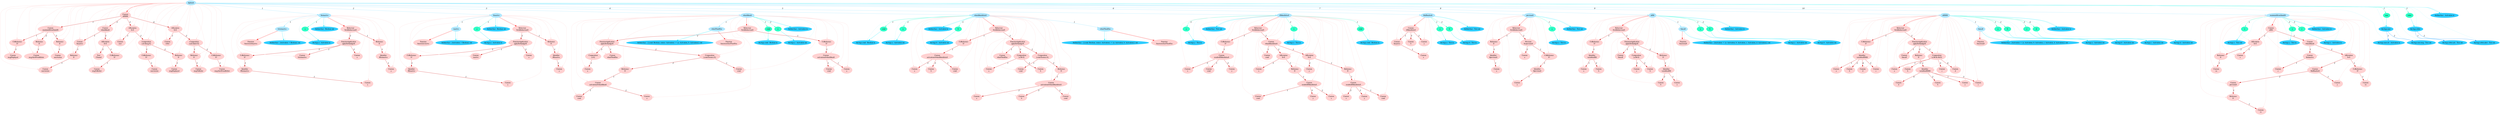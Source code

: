 digraph g{node_28027 [shape="ellipse", style="filled", color="#ffd1d1", fontname="Times", label="Function
functionisInactive" ]
node_28039 [shape="ellipse", style="filled", color="#ffd1d1", fontname="Times", label="Behaviour
$withbehaviour$" ]
node_28041 [shape="ellipse", style="filled", color="#ffd1d1", fontname="Times", label="Reference
$!" ]
node_28043 [shape="ellipse", style="filled", color="#ffd1d1", fontname="Times", label="Identifier
#$isinactive" ]
node_28045 [shape="ellipse", style="filled", color="#ffd1d1", fontname="Times", label="Custom
a" ]
node_28049 [shape="ellipse", style="filled", color="#ffd1d1", fontname="Times", label="FunctionApplication
apply$to$andget$" ]
node_28051 [shape="ellipse", style="filled", color="#ffd1d1", fontname="Times", label="Custom
fctisinactive" ]
node_28053 [shape="ellipse", style="filled", color="#ffd1d1", fontname="Times", label="Custom
a" ]
node_28055 [shape="ellipse", style="filled", color="#ffd1d1", fontname="Times", label="CoReference
$?" ]
node_28057 [shape="ellipse", style="filled", color="#ffd1d1", fontname="Times", label="Identifier
#$isinactive" ]
node_28059 [shape="ellipse", style="filled", color="#ffd1d1", fontname="Times", label="Custom
a" ]
node_28074 [shape="ellipse", style="filled", color="#ffd1d1", fontname="Times", label="Function
functionisActive" ]
node_28086 [shape="ellipse", style="filled", color="#ffd1d1", fontname="Times", label="Behaviour
$withbehaviour$" ]
node_28088 [shape="ellipse", style="filled", color="#ffd1d1", fontname="Times", label="Reference
$!" ]
node_28090 [shape="ellipse", style="filled", color="#ffd1d1", fontname="Times", label="Identifier
#$isactive" ]
node_28092 [shape="ellipse", style="filled", color="#ffd1d1", fontname="Times", label="Custom
a" ]
node_28096 [shape="ellipse", style="filled", color="#ffd1d1", fontname="Times", label="FunctionApplication
apply$to$andget$" ]
node_28098 [shape="ellipse", style="filled", color="#ffd1d1", fontname="Times", label="Custom
isactive" ]
node_28100 [shape="ellipse", style="filled", color="#ffd1d1", fontname="Times", label="Custom
a" ]
node_28102 [shape="ellipse", style="filled", color="#ffd1d1", fontname="Times", label="CoReference
$?" ]
node_28104 [shape="ellipse", style="filled", color="#ffd1d1", fontname="Times", label="Identifier
#$isactive" ]
node_28106 [shape="ellipse", style="filled", color="#ffd1d1", fontname="Times", label="Custom
a" ]
node_28121 [shape="ellipse", style="filled", color="#ffd1d1", fontname="Times", label="Function
functionwhenThenElse" ]
node_28138 [shape="ellipse", style="filled", color="#ffd1d1", fontname="Times", label="Behaviour
$withbehaviour$" ]
node_28140 [shape="ellipse", style="filled", color="#ffd1d1", fontname="Times", label="CoReference
$?" ]
node_28142 [shape="ellipse", style="filled", color="#ffd1d1", fontname="Times", label="Custom
activationofwhen$then$" ]
node_28144 [shape="ellipse", style="filled", color="#ffd1d1", fontname="Times", label="Custom
cond" ]
node_28146 [shape="ellipse", style="filled", color="#ffd1d1", fontname="Times", label="Custom
a" ]
node_28151 [shape="ellipse", style="filled", color="#ffd1d1", fontname="Times", label="FunctionApplication
apply$to$andget$" ]
node_28153 [shape="ellipse", style="filled", color="#ffd1d1", fontname="Times", label="Custom
whenThenElse" ]
node_28155 [shape="ellipse", style="filled", color="#ffd1d1", fontname="Times", label="Composition
{cond:$source:$}" ]
node_28157 [shape="ellipse", style="filled", color="#ffd1d1", fontname="Times", label="Custom
cond" ]
node_28159 [shape="ellipse", style="filled", color="#ffd1d1", fontname="Times", label="Reference
$!" ]
node_28161 [shape="ellipse", style="filled", color="#ffd1d1", fontname="Times", label="Custom
activationofwhen$then$" ]
node_28163 [shape="ellipse", style="filled", color="#ffd1d1", fontname="Times", label="Custom
cond" ]
node_28165 [shape="ellipse", style="filled", color="#ffd1d1", fontname="Times", label="Custom
a" ]
node_28172 [shape="ellipse", style="filled", color="#ffd1d1", fontname="Times", label="Composition
{a:$}" ]
node_28174 [shape="ellipse", style="filled", color="#ffd1d1", fontname="Times", label="Custom
a" ]
node_28188 [shape="ellipse", style="filled", color="#ffd1d1", fontname="Times", label="Function
functionwhenThenElse" ]
node_28210 [shape="ellipse", style="filled", color="#ffd1d1", fontname="Times", label="Behaviour
$withbehaviour$" ]
node_28212 [shape="ellipse", style="filled", color="#ffd1d1", fontname="Times", label="CoReference
$?" ]
node_28214 [shape="ellipse", style="filled", color="#ffd1d1", fontname="Times", label="Custom
activationofwhen$then$else$" ]
node_28216 [shape="ellipse", style="filled", color="#ffd1d1", fontname="Times", label="Custom
cond" ]
node_28218 [shape="ellipse", style="filled", color="#ffd1d1", fontname="Times", label="Custom
a" ]
node_28220 [shape="ellipse", style="filled", color="#ffd1d1", fontname="Times", label="Custom
b" ]
node_28226 [shape="ellipse", style="filled", color="#ffd1d1", fontname="Times", label="FunctionApplication
apply$to$andget$" ]
node_28228 [shape="ellipse", style="filled", color="#ffd1d1", fontname="Times", label="Custom
whenThenElse" ]
node_28230 [shape="ellipse", style="filled", color="#ffd1d1", fontname="Times", label="Composition
{cond:$source:$}" ]
node_28232 [shape="ellipse", style="filled", color="#ffd1d1", fontname="Times", label="Custom
cond" ]
node_28234 [shape="ellipse", style="filled", color="#ffd1d1", fontname="Times", label="Reference
$!" ]
node_28236 [shape="ellipse", style="filled", color="#ffd1d1", fontname="Times", label="Custom
activationofwhen$then$else$" ]
node_28238 [shape="ellipse", style="filled", color="#ffd1d1", fontname="Times", label="Custom
cond" ]
node_28240 [shape="ellipse", style="filled", color="#ffd1d1", fontname="Times", label="Custom
a" ]
node_28242 [shape="ellipse", style="filled", color="#ffd1d1", fontname="Times", label="Custom
b" ]
node_28250 [shape="ellipse", style="filled", color="#ffd1d1", fontname="Times", label="Composition
{a:$b:$}" ]
node_28252 [shape="ellipse", style="filled", color="#ffd1d1", fontname="Times", label="Custom
a" ]
node_28254 [shape="ellipse", style="filled", color="#ffd1d1", fontname="Times", label="Custom
b" ]
node_28283 [shape="ellipse", style="filled", color="#ffd1d1", fontname="Times", label="Behaviour
$withbehaviour$" ]
node_28285 [shape="ellipse", style="filled", color="#ffd1d1", fontname="Times", label="CoReference
$?" ]
node_28287 [shape="ellipse", style="filled", color="#ffd1d1", fontname="Times", label="Custom
resultofif$then$else$" ]
node_28289 [shape="ellipse", style="filled", color="#ffd1d1", fontname="Times", label="Custom
cond" ]
node_28291 [shape="ellipse", style="filled", color="#ffd1d1", fontname="Times", label="Custom
x" ]
node_28293 [shape="ellipse", style="filled", color="#ffd1d1", fontname="Times", label="Custom
y" ]
node_28299 [shape="ellipse", style="filled", color="#ffd1d1", fontname="Times", label="Custom
when$then$else$" ]
node_28301 [shape="ellipse", style="filled", color="#ffd1d1", fontname="Times", label="Custom
cond" ]
node_28303 [shape="ellipse", style="filled", color="#ffd1d1", fontname="Times", label="Affectation
$=$" ]
node_28305 [shape="ellipse", style="filled", color="#ffd1d1", fontname="Times", label="Reference
$!" ]
node_28307 [shape="ellipse", style="filled", color="#ffd1d1", fontname="Times", label="Custom
resultofif$then$else$" ]
node_28309 [shape="ellipse", style="filled", color="#ffd1d1", fontname="Times", label="Custom
cond" ]
node_28311 [shape="ellipse", style="filled", color="#ffd1d1", fontname="Times", label="Custom
x" ]
node_28313 [shape="ellipse", style="filled", color="#ffd1d1", fontname="Times", label="Custom
y" ]
node_28319 [shape="ellipse", style="filled", color="#ffd1d1", fontname="Times", label="Custom
x" ]
node_28323 [shape="ellipse", style="filled", color="#ffd1d1", fontname="Times", label="Affectation
$=$" ]
node_28325 [shape="ellipse", style="filled", color="#ffd1d1", fontname="Times", label="Reference
$!" ]
node_28327 [shape="ellipse", style="filled", color="#ffd1d1", fontname="Times", label="Custom
resultofif$then$else$" ]
node_28329 [shape="ellipse", style="filled", color="#ffd1d1", fontname="Times", label="Custom
cond" ]
node_28331 [shape="ellipse", style="filled", color="#ffd1d1", fontname="Times", label="Custom
x" ]
node_28333 [shape="ellipse", style="filled", color="#ffd1d1", fontname="Times", label="Custom
y" ]
node_28339 [shape="ellipse", style="filled", color="#ffd1d1", fontname="Times", label="Custom
y" ]
node_28363 [shape="ellipse", style="filled", color="#ffd1d1", fontname="Times", label="Custom
if$then$else$" ]
node_28365 [shape="ellipse", style="filled", color="#ffd1d1", fontname="Times", label="Custom
$isactive" ]
node_28367 [shape="ellipse", style="filled", color="#ffd1d1", fontname="Times", label="Custom
a" ]
node_28370 [shape="ellipse", style="filled", color="#ffd1d1", fontname="Times", label="Custom
a" ]
node_28372 [shape="ellipse", style="filled", color="#ffd1d1", fontname="Times", label="Custom
b" ]
node_28387 [shape="ellipse", style="filled", color="#ffd1d1", fontname="Times", label="Behaviour
$withbehaviour$" ]
node_28389 [shape="ellipse", style="filled", color="#ffd1d1", fontname="Times", label="Reference
$!" ]
node_28391 [shape="ellipse", style="filled", color="#ffd1d1", fontname="Times", label="Identifier
#previous$" ]
node_28393 [shape="ellipse", style="filled", color="#ffd1d1", fontname="Times", label="Custom
a" ]
node_28397 [shape="ellipse", style="filled", color="#ffd1d1", fontname="Times", label="Previous
$=previous$" ]
node_28399 [shape="ellipse", style="filled", color="#ffd1d1", fontname="Times", label="CoReference
$?" ]
node_28401 [shape="ellipse", style="filled", color="#ffd1d1", fontname="Times", label="Identifier
#previous$" ]
node_28403 [shape="ellipse", style="filled", color="#ffd1d1", fontname="Times", label="Custom
a" ]
node_28407 [shape="ellipse", style="filled", color="#ffd1d1", fontname="Times", label="Custom
a" ]
node_28419 [shape="ellipse", style="filled", color="#ffd1d1", fontname="Times", label="Function
functionall" ]
node_28436 [shape="ellipse", style="filled", color="#ffd1d1", fontname="Times", label="Behaviour
$withbehaviour$" ]
node_28438 [shape="ellipse", style="filled", color="#ffd1d1", fontname="Times", label="CoReference
$?" ]
node_28440 [shape="ellipse", style="filled", color="#ffd1d1", fontname="Times", label="Identifier
variableall$$" ]
node_28442 [shape="ellipse", style="filled", color="#ffd1d1", fontname="Times", label="Custom
a" ]
node_28444 [shape="ellipse", style="filled", color="#ffd1d1", fontname="Times", label="Custom
b" ]
node_28449 [shape="ellipse", style="filled", color="#ffd1d1", fontname="Times", label="FunctionApplication
apply$to$andget$" ]
node_28451 [shape="ellipse", style="filled", color="#ffd1d1", fontname="Times", label="Custom
funcall" ]
node_28453 [shape="ellipse", style="filled", color="#ffd1d1", fontname="Times", label="Reference
$!" ]
node_28455 [shape="ellipse", style="filled", color="#ffd1d1", fontname="Times", label="Identifier
variableall$$" ]
node_28457 [shape="ellipse", style="filled", color="#ffd1d1", fontname="Times", label="Custom
a" ]
node_28459 [shape="ellipse", style="filled", color="#ffd1d1", fontname="Times", label="Custom
b" ]
node_28464 [shape="ellipse", style="filled", color="#ffd1d1", fontname="Times", label="Composition
{a:$b:$}" ]
node_28466 [shape="ellipse", style="filled", color="#ffd1d1", fontname="Times", label="Custom
a" ]
node_28468 [shape="ellipse", style="filled", color="#ffd1d1", fontname="Times", label="Custom
b" ]
node_28483 [shape="ellipse", style="filled", color="#ffd1d1", fontname="Times", label="Function
functionall" ]
node_28510 [shape="ellipse", style="filled", color="#ffd1d1", fontname="Times", label="Behaviour
$withbehaviour$" ]
node_28512 [shape="ellipse", style="filled", color="#ffd1d1", fontname="Times", label="CoReference
$?" ]
node_28514 [shape="ellipse", style="filled", color="#ffd1d1", fontname="Times", label="Identifier
variableall$$$$" ]
node_28516 [shape="ellipse", style="filled", color="#ffd1d1", fontname="Times", label="Custom
a" ]
node_28518 [shape="ellipse", style="filled", color="#ffd1d1", fontname="Times", label="Custom
b" ]
node_28520 [shape="ellipse", style="filled", color="#ffd1d1", fontname="Times", label="Custom
c" ]
node_28522 [shape="ellipse", style="filled", color="#ffd1d1", fontname="Times", label="Custom
d" ]
node_28529 [shape="ellipse", style="filled", color="#ffd1d1", fontname="Times", label="FunctionApplication
apply$to$andget$" ]
node_28531 [shape="ellipse", style="filled", color="#ffd1d1", fontname="Times", label="Custom
funcall" ]
node_28533 [shape="ellipse", style="filled", color="#ffd1d1", fontname="Times", label="Reference
$!" ]
node_28535 [shape="ellipse", style="filled", color="#ffd1d1", fontname="Times", label="Identifier
variableall$$$$" ]
node_28537 [shape="ellipse", style="filled", color="#ffd1d1", fontname="Times", label="Custom
a" ]
node_28539 [shape="ellipse", style="filled", color="#ffd1d1", fontname="Times", label="Custom
b" ]
node_28541 [shape="ellipse", style="filled", color="#ffd1d1", fontname="Times", label="Custom
c" ]
node_28543 [shape="ellipse", style="filled", color="#ffd1d1", fontname="Times", label="Custom
d" ]
node_28550 [shape="ellipse", style="filled", color="#ffd1d1", fontname="Times", label="Composition
{a:$b:$c:$d:$}" ]
node_28552 [shape="ellipse", style="filled", color="#ffd1d1", fontname="Times", label="Custom
a" ]
node_28554 [shape="ellipse", style="filled", color="#ffd1d1", fontname="Times", label="Custom
b" ]
node_28556 [shape="ellipse", style="filled", color="#ffd1d1", fontname="Times", label="Custom
c" ]
node_28558 [shape="ellipse", style="filled", color="#ffd1d1", fontname="Times", label="Custom
d" ]
node_28589 [shape="ellipse", style="filled", color="#ffd1d1", fontname="Times", label="Custom
all$$" ]
node_28591 [shape="ellipse", style="filled", color="#ffd1d1", fontname="Times", label="Custom
when$then$" ]
node_28593 [shape="ellipse", style="filled", color="#ffd1d1", fontname="Times", label="Custom
$isinactive" ]
node_28595 [shape="ellipse", style="filled", color="#ffd1d1", fontname="Times", label="Custom
z" ]
node_28598 [shape="ellipse", style="filled", color="#ffd1d1", fontname="Times", label="Affectation
$=$" ]
node_28600 [shape="ellipse", style="filled", color="#ffd1d1", fontname="Times", label="CoReference
$?" ]
node_28602 [shape="ellipse", style="filled", color="#ffd1d1", fontname="Times", label="Custom
xx" ]
node_28605 [shape="ellipse", style="filled", color="#ffd1d1", fontname="Times", label="Custom
$fallbackto$" ]
node_28607 [shape="ellipse", style="filled", color="#ffd1d1", fontname="Times", label="Custom
y" ]
node_28609 [shape="ellipse", style="filled", color="#ffd1d1", fontname="Times", label="Custom
previous$" ]
node_28611 [shape="ellipse", style="filled", color="#ffd1d1", fontname="Times", label="Reference
$!" ]
node_28613 [shape="ellipse", style="filled", color="#ffd1d1", fontname="Times", label="Custom
xx" ]
node_28623 [shape="ellipse", style="filled", color="#ffd1d1", fontname="Times", label="Affectation
$=$" ]
node_28625 [shape="ellipse", style="filled", color="#ffd1d1", fontname="Times", label="Custom
x" ]
node_28627 [shape="ellipse", style="filled", color="#ffd1d1", fontname="Times", label="Reference
$!" ]
node_28629 [shape="ellipse", style="filled", color="#ffd1d1", fontname="Times", label="Custom
xx" ]
node_28672 [shape="ellipse", style="filled", color="#ffd1d1", fontname="Times", label="Custom
all$$$$" ]
node_28674 [shape="ellipse", style="filled", color="#ffd1d1", fontname="Times", label="Custom
maintain$from$until$" ]
node_28676 [shape="ellipse", style="filled", color="#ffd1d1", fontname="Times", label="CoReference
$?" ]
node_28678 [shape="ellipse", style="filled", color="#ffd1d1", fontname="Times", label="Custom
msgDisplayed" ]
node_28681 [shape="ellipse", style="filled", color="#ffd1d1", fontname="Times", label="Reference
$!" ]
node_28683 [shape="ellipse", style="filled", color="#ffd1d1", fontname="Times", label="Custom
msgAlertFromRobot" ]
node_28686 [shape="ellipse", style="filled", color="#ffd1d1", fontname="Times", label="Reference
$!" ]
node_28688 [shape="ellipse", style="filled", color="#ffd1d1", fontname="Times", label="Custom
userAction" ]
node_28694 [shape="ellipse", style="filled", color="#ffd1d1", fontname="Times", label="Custom
when$then$" ]
node_28696 [shape="ellipse", style="filled", color="#ffd1d1", fontname="Times", label="Custom
$isactive" ]
node_28698 [shape="ellipse", style="filled", color="#ffd1d1", fontname="Times", label="Reference
$!" ]
node_28700 [shape="ellipse", style="filled", color="#ffd1d1", fontname="Times", label="Custom
userAction" ]
node_28704 [shape="ellipse", style="filled", color="#ffd1d1", fontname="Times", label="Affectation
$=$" ]
node_28706 [shape="ellipse", style="filled", color="#ffd1d1", fontname="Times", label="CoReference
$?" ]
node_28708 [shape="ellipse", style="filled", color="#ffd1d1", fontname="Times", label="Custom
msgToRobot" ]
node_28711 [shape="ellipse", style="filled", color="#ffd1d1", fontname="Times", label="Text
Cleared" ]
node_28717 [shape="ellipse", style="filled", color="#ffd1d1", fontname="Times", label="Affectation
$=$" ]
node_28719 [shape="ellipse", style="filled", color="#ffd1d1", fontname="Times", label="Custom
user" ]
node_28721 [shape="ellipse", style="filled", color="#ffd1d1", fontname="Times", label="Composition
{clr:$msg:$}" ]
node_28723 [shape="ellipse", style="filled", color="#ffd1d1", fontname="Times", label="CoReference
$?" ]
node_28725 [shape="ellipse", style="filled", color="#ffd1d1", fontname="Times", label="Custom
userAction" ]
node_28728 [shape="ellipse", style="filled", color="#ffd1d1", fontname="Times", label="Reference
$!" ]
node_28730 [shape="ellipse", style="filled", color="#ffd1d1", fontname="Times", label="Custom
msgDisplayed" ]
node_28737 [shape="ellipse", style="filled", color="#ffd1d1", fontname="Times", label="Affectation
$=$" ]
node_28739 [shape="ellipse", style="filled", color="#ffd1d1", fontname="Times", label="Custom
robot" ]
node_28741 [shape="ellipse", style="filled", color="#ffd1d1", fontname="Times", label="Composition
{ack:$alert:$}" ]
node_28743 [shape="ellipse", style="filled", color="#ffd1d1", fontname="Times", label="Reference
$!" ]
node_28745 [shape="ellipse", style="filled", color="#ffd1d1", fontname="Times", label="Custom
msgToRobot" ]
node_28748 [shape="ellipse", style="filled", color="#ffd1d1", fontname="Times", label="CoReference
$?" ]
node_28750 [shape="ellipse", style="filled", color="#ffd1d1", fontname="Times", label="Custom
msgAlertFromRobot" ]
node_28021 [shape="ellipse", style="filled", color="#afe7ff", fontname="Times", label="$pilots$" ]
node_28022 [shape="ellipse", style="filled", color="#afe7ff", fontname="Times", label="$isinactive" ]
node_28023 [shape="ellipse", style="filled", color="#afe7ff", fontname="Times", label="fctisinactive" ]
node_28069 [shape="ellipse", style="filled", color="#afe7ff", fontname="Times", label="$isactive" ]
node_28070 [shape="ellipse", style="filled", color="#afe7ff", fontname="Times", label="isactive" ]
node_28116 [shape="ellipse", style="filled", color="#afe7ff", fontname="Times", label="when$then$" ]
node_28117 [shape="ellipse", style="filled", color="#afe7ff", fontname="Times", label="whenThenElse" ]
node_28183 [shape="ellipse", style="filled", color="#afe7ff", fontname="Times", label="when$then$else$" ]
node_28184 [shape="ellipse", style="filled", color="#afe7ff", fontname="Times", label="whenThenElse" ]
node_28264 [shape="ellipse", style="filled", color="#afe7ff", fontname="Times", label="if$then$else$" ]
node_28349 [shape="ellipse", style="filled", color="#afe7ff", fontname="Times", label="$fallbackto$" ]
node_28378 [shape="ellipse", style="filled", color="#afe7ff", fontname="Times", label="previous$" ]
node_28414 [shape="ellipse", style="filled", color="#afe7ff", fontname="Times", label="all$$" ]
node_28415 [shape="ellipse", style="filled", color="#afe7ff", fontname="Times", label="funcall" ]
node_28478 [shape="ellipse", style="filled", color="#afe7ff", fontname="Times", label="all$$$$" ]
node_28479 [shape="ellipse", style="filled", color="#afe7ff", fontname="Times", label="funcall" ]
node_28570 [shape="ellipse", style="filled", color="#afe7ff", fontname="Times", label="maintain$from$until$" ]
node_28031 [shape="ellipse", style="filled", color="#2fffc7", fontname="Times", label="a" ]
node_28078 [shape="ellipse", style="filled", color="#2fffc7", fontname="Times", label="a" ]
node_28125 [shape="ellipse", style="filled", color="#2fffc7", fontname="Times", label="cond" ]
node_28129 [shape="ellipse", style="filled", color="#2fffc7", fontname="Times", label="a" ]
node_28192 [shape="ellipse", style="filled", color="#2fffc7", fontname="Times", label="cond" ]
node_28196 [shape="ellipse", style="filled", color="#2fffc7", fontname="Times", label="a" ]
node_28200 [shape="ellipse", style="filled", color="#2fffc7", fontname="Times", label="b" ]
node_28265 [shape="ellipse", style="filled", color="#2fffc7", fontname="Times", label="cond" ]
node_28269 [shape="ellipse", style="filled", color="#2fffc7", fontname="Times", label="x" ]
node_28273 [shape="ellipse", style="filled", color="#2fffc7", fontname="Times", label="y" ]
node_28350 [shape="ellipse", style="filled", color="#2fffc7", fontname="Times", label="a" ]
node_28354 [shape="ellipse", style="filled", color="#2fffc7", fontname="Times", label="b" ]
node_28379 [shape="ellipse", style="filled", color="#2fffc7", fontname="Times", label="a" ]
node_28423 [shape="ellipse", style="filled", color="#2fffc7", fontname="Times", label="a" ]
node_28427 [shape="ellipse", style="filled", color="#2fffc7", fontname="Times", label="b" ]
node_28487 [shape="ellipse", style="filled", color="#2fffc7", fontname="Times", label="a" ]
node_28491 [shape="ellipse", style="filled", color="#2fffc7", fontname="Times", label="b" ]
node_28495 [shape="ellipse", style="filled", color="#2fffc7", fontname="Times", label="c" ]
node_28499 [shape="ellipse", style="filled", color="#2fffc7", fontname="Times", label="d" ]
node_28571 [shape="ellipse", style="filled", color="#2fffc7", fontname="Times", label="x" ]
node_28575 [shape="ellipse", style="filled", color="#2fffc7", fontname="Times", label="y" ]
node_28579 [shape="ellipse", style="filled", color="#2fffc7", fontname="Times", label="z" ]
node_28647 [shape="ellipse", style="filled", color="#2fffc7", fontname="Times", label="user" ]
node_28657 [shape="ellipse", style="filled", color="#2fffc7", fontname="Times", label="robot" ]
node_28024 [shape="ellipse", style="filled", color="#2fcdff", fontname="Times", label="theInterface : {Activation -> Boolean} out" ]
node_28032 [shape="ellipse", style="filled", color="#2fcdff", fontname="Times", label="theArgs.a : Activation in" ]
node_28036 [shape="ellipse", style="filled", color="#2fcdff", fontname="Times", label="theInterface : Boolean out" ]
node_28071 [shape="ellipse", style="filled", color="#2fcdff", fontname="Times", label="theInterface : {Activation -> Boolean} out" ]
node_28079 [shape="ellipse", style="filled", color="#2fcdff", fontname="Times", label="theArgs.a : Activation in" ]
node_28083 [shape="ellipse", style="filled", color="#2fcdff", fontname="Times", label="theInterface : Boolean out" ]
node_28118 [shape="ellipse", style="filled", color="#2fcdff", fontname="Times", label="theInterface : {{cond: Boolean, source: Activation} -> {a: Activation, b: Activation}} out" ]
node_28126 [shape="ellipse", style="filled", color="#2fcdff", fontname="Times", label="theArgs.cond : Boolean in" ]
node_28130 [shape="ellipse", style="filled", color="#2fcdff", fontname="Times", label="theArgs.a : Activation out" ]
node_28135 [shape="ellipse", style="filled", color="#2fcdff", fontname="Times", label="theInterface : Activation in" ]
node_28185 [shape="ellipse", style="filled", color="#2fcdff", fontname="Times", label="theInterface : {{cond: Boolean, source: Activation} -> {a: Activation, b: Activation}} out" ]
node_28193 [shape="ellipse", style="filled", color="#2fcdff", fontname="Times", label="theArgs.cond : Boolean in" ]
node_28197 [shape="ellipse", style="filled", color="#2fcdff", fontname="Times", label="theArgs.a : Activation out" ]
node_28201 [shape="ellipse", style="filled", color="#2fcdff", fontname="Times", label="theArgs.b : Activation out" ]
node_28207 [shape="ellipse", style="filled", color="#2fcdff", fontname="Times", label="theInterface : Activation in" ]
node_28266 [shape="ellipse", style="filled", color="#2fcdff", fontname="Times", label="theArgs.cond : Boolean in" ]
node_28270 [shape="ellipse", style="filled", color="#2fcdff", fontname="Times", label="theArgs.x : Text in" ]
node_28274 [shape="ellipse", style="filled", color="#2fcdff", fontname="Times", label="theArgs.y : Text in" ]
node_28280 [shape="ellipse", style="filled", color="#2fcdff", fontname="Times", label="theInterface : Text out" ]
node_28351 [shape="ellipse", style="filled", color="#2fcdff", fontname="Times", label="theArgs.a : Text in" ]
node_28355 [shape="ellipse", style="filled", color="#2fcdff", fontname="Times", label="theArgs.b : Text in" ]
node_28360 [shape="ellipse", style="filled", color="#2fcdff", fontname="Times", label="theInterface : Text out" ]
node_28380 [shape="ellipse", style="filled", color="#2fcdff", fontname="Times", label="theArgs.a : Text in" ]
node_28384 [shape="ellipse", style="filled", color="#2fcdff", fontname="Times", label="theInterface : Text out" ]
node_28416 [shape="ellipse", style="filled", color="#2fcdff", fontname="Times", label="theInterface : {Activation -> {a: Activation, b: Activation, c: Activation, d: Activation}} out" ]
node_28424 [shape="ellipse", style="filled", color="#2fcdff", fontname="Times", label="theArgs.a : Activation out" ]
node_28428 [shape="ellipse", style="filled", color="#2fcdff", fontname="Times", label="theArgs.b : Activation out" ]
node_28433 [shape="ellipse", style="filled", color="#2fcdff", fontname="Times", label="theInterface : Activation in" ]
node_28480 [shape="ellipse", style="filled", color="#2fcdff", fontname="Times", label="theInterface : {Activation -> {a: Activation, b: Activation, c: Activation, d: Activation}} out" ]
node_28488 [shape="ellipse", style="filled", color="#2fcdff", fontname="Times", label="theArgs.a : Activation out" ]
node_28492 [shape="ellipse", style="filled", color="#2fcdff", fontname="Times", label="theArgs.b : Activation out" ]
node_28496 [shape="ellipse", style="filled", color="#2fcdff", fontname="Times", label="theArgs.c : Activation out" ]
node_28500 [shape="ellipse", style="filled", color="#2fcdff", fontname="Times", label="theArgs.d : Activation out" ]
node_28507 [shape="ellipse", style="filled", color="#2fcdff", fontname="Times", label="theInterface : Activation in" ]
node_28572 [shape="ellipse", style="filled", color="#2fcdff", fontname="Times", label="theArgs.x : Text out" ]
node_28576 [shape="ellipse", style="filled", color="#2fcdff", fontname="Times", label="theArgs.y : Text in" ]
node_28580 [shape="ellipse", style="filled", color="#2fcdff", fontname="Times", label="theArgs.z : Activation in" ]
node_28586 [shape="ellipse", style="filled", color="#2fcdff", fontname="Times", label="theInterface : Activation in" ]
node_28648 [shape="ellipse", style="filled", color="#2fcdff", fontname="Times", label="theArgs.user" ]
node_28649 [shape="ellipse", style="filled", color="#2fcdff", fontname="Times", label="theArgs.user.clr : Activation in" ]
node_28651 [shape="ellipse", style="filled", color="#2fcdff", fontname="Times", label="theArgs.user.msg : Text out" ]
node_28658 [shape="ellipse", style="filled", color="#2fcdff", fontname="Times", label="theArgs.robot" ]
node_28659 [shape="ellipse", style="filled", color="#2fcdff", fontname="Times", label="theArgs.robot.ack : Text out" ]
node_28661 [shape="ellipse", style="filled", color="#2fcdff", fontname="Times", label="theArgs.robot.alert : Text out" ]
node_28669 [shape="ellipse", style="filled", color="#2fcdff", fontname="Times", label="theInterface : Activation in" ]
node_28043 -> node_28045 [dir=forward, arrowHead=normal, fontname="Times-Italic", arrowsize=1, color="#d00000", label="1",  headlabel="", taillabel="" ]
node_28041 -> node_28043 [dir=forward, arrowHead=normal, fontname="Times-Italic", arrowsize=1, color="#d00000", label="1",  headlabel="", taillabel="" ]
node_28057 -> node_28059 [dir=forward, arrowHead=normal, fontname="Times-Italic", arrowsize=1, color="#d00000", label="1",  headlabel="", taillabel="" ]
node_28055 -> node_28057 [dir=forward, arrowHead=normal, fontname="Times-Italic", arrowsize=1, color="#d00000", label="1",  headlabel="", taillabel="" ]
node_28049 -> node_28051 [dir=forward, arrowHead=normal, fontname="Times-Italic", arrowsize=1, color="#d00000", label="1",  headlabel="", taillabel="" ]
node_28049 -> node_28053 [dir=forward, arrowHead=normal, fontname="Times-Italic", arrowsize=1, color="#d00000", label="2",  headlabel="", taillabel="" ]
node_28049 -> node_28055 [dir=forward, arrowHead=normal, fontname="Times-Italic", arrowsize=1, color="#d00000", label="3",  headlabel="", taillabel="" ]
node_28039 -> node_28041 [dir=forward, arrowHead=normal, fontname="Times-Italic", arrowsize=1, color="#d00000", label="1",  headlabel="", taillabel="" ]
node_28039 -> node_28049 [dir=forward, arrowHead=normal, fontname="Times-Italic", arrowsize=1, color="#d00000", label="2",  headlabel="", taillabel="" ]
node_28090 -> node_28092 [dir=forward, arrowHead=normal, fontname="Times-Italic", arrowsize=1, color="#d00000", label="1",  headlabel="", taillabel="" ]
node_28088 -> node_28090 [dir=forward, arrowHead=normal, fontname="Times-Italic", arrowsize=1, color="#d00000", label="1",  headlabel="", taillabel="" ]
node_28104 -> node_28106 [dir=forward, arrowHead=normal, fontname="Times-Italic", arrowsize=1, color="#d00000", label="1",  headlabel="", taillabel="" ]
node_28102 -> node_28104 [dir=forward, arrowHead=normal, fontname="Times-Italic", arrowsize=1, color="#d00000", label="1",  headlabel="", taillabel="" ]
node_28096 -> node_28098 [dir=forward, arrowHead=normal, fontname="Times-Italic", arrowsize=1, color="#d00000", label="1",  headlabel="", taillabel="" ]
node_28096 -> node_28100 [dir=forward, arrowHead=normal, fontname="Times-Italic", arrowsize=1, color="#d00000", label="2",  headlabel="", taillabel="" ]
node_28096 -> node_28102 [dir=forward, arrowHead=normal, fontname="Times-Italic", arrowsize=1, color="#d00000", label="3",  headlabel="", taillabel="" ]
node_28086 -> node_28088 [dir=forward, arrowHead=normal, fontname="Times-Italic", arrowsize=1, color="#d00000", label="1",  headlabel="", taillabel="" ]
node_28086 -> node_28096 [dir=forward, arrowHead=normal, fontname="Times-Italic", arrowsize=1, color="#d00000", label="2",  headlabel="", taillabel="" ]
node_28142 -> node_28144 [dir=forward, arrowHead=normal, fontname="Times-Italic", arrowsize=1, color="#d00000", label="1",  headlabel="", taillabel="" ]
node_28142 -> node_28146 [dir=forward, arrowHead=normal, fontname="Times-Italic", arrowsize=1, color="#d00000", label="2",  headlabel="", taillabel="" ]
node_28140 -> node_28142 [dir=forward, arrowHead=normal, fontname="Times-Italic", arrowsize=1, color="#d00000", label="1",  headlabel="", taillabel="" ]
node_28161 -> node_28163 [dir=forward, arrowHead=normal, fontname="Times-Italic", arrowsize=1, color="#d00000", label="1",  headlabel="", taillabel="" ]
node_28161 -> node_28165 [dir=forward, arrowHead=normal, fontname="Times-Italic", arrowsize=1, color="#d00000", label="2",  headlabel="", taillabel="" ]
node_28159 -> node_28161 [dir=forward, arrowHead=normal, fontname="Times-Italic", arrowsize=1, color="#d00000", label="1",  headlabel="", taillabel="" ]
node_28155 -> node_28157 [dir=forward, arrowHead=normal, fontname="Times-Italic", arrowsize=1, color="#d00000", label="1",  headlabel="", taillabel="" ]
node_28155 -> node_28159 [dir=forward, arrowHead=normal, fontname="Times-Italic", arrowsize=1, color="#d00000", label="2",  headlabel="", taillabel="" ]
node_28172 -> node_28174 [dir=forward, arrowHead=normal, fontname="Times-Italic", arrowsize=1, color="#d00000", label="1",  headlabel="", taillabel="" ]
node_28151 -> node_28153 [dir=forward, arrowHead=normal, fontname="Times-Italic", arrowsize=1, color="#d00000", label="1",  headlabel="", taillabel="" ]
node_28151 -> node_28155 [dir=forward, arrowHead=normal, fontname="Times-Italic", arrowsize=1, color="#d00000", label="2",  headlabel="", taillabel="" ]
node_28151 -> node_28172 [dir=forward, arrowHead=normal, fontname="Times-Italic", arrowsize=1, color="#d00000", label="3",  headlabel="", taillabel="" ]
node_28138 -> node_28140 [dir=forward, arrowHead=normal, fontname="Times-Italic", arrowsize=1, color="#d00000", label="1",  headlabel="", taillabel="" ]
node_28138 -> node_28151 [dir=forward, arrowHead=normal, fontname="Times-Italic", arrowsize=1, color="#d00000", label="2",  headlabel="", taillabel="" ]
node_28214 -> node_28216 [dir=forward, arrowHead=normal, fontname="Times-Italic", arrowsize=1, color="#d00000", label="1",  headlabel="", taillabel="" ]
node_28214 -> node_28218 [dir=forward, arrowHead=normal, fontname="Times-Italic", arrowsize=1, color="#d00000", label="2",  headlabel="", taillabel="" ]
node_28214 -> node_28220 [dir=forward, arrowHead=normal, fontname="Times-Italic", arrowsize=1, color="#d00000", label="3",  headlabel="", taillabel="" ]
node_28212 -> node_28214 [dir=forward, arrowHead=normal, fontname="Times-Italic", arrowsize=1, color="#d00000", label="1",  headlabel="", taillabel="" ]
node_28236 -> node_28238 [dir=forward, arrowHead=normal, fontname="Times-Italic", arrowsize=1, color="#d00000", label="1",  headlabel="", taillabel="" ]
node_28236 -> node_28240 [dir=forward, arrowHead=normal, fontname="Times-Italic", arrowsize=1, color="#d00000", label="2",  headlabel="", taillabel="" ]
node_28236 -> node_28242 [dir=forward, arrowHead=normal, fontname="Times-Italic", arrowsize=1, color="#d00000", label="3",  headlabel="", taillabel="" ]
node_28234 -> node_28236 [dir=forward, arrowHead=normal, fontname="Times-Italic", arrowsize=1, color="#d00000", label="1",  headlabel="", taillabel="" ]
node_28230 -> node_28232 [dir=forward, arrowHead=normal, fontname="Times-Italic", arrowsize=1, color="#d00000", label="1",  headlabel="", taillabel="" ]
node_28230 -> node_28234 [dir=forward, arrowHead=normal, fontname="Times-Italic", arrowsize=1, color="#d00000", label="2",  headlabel="", taillabel="" ]
node_28250 -> node_28252 [dir=forward, arrowHead=normal, fontname="Times-Italic", arrowsize=1, color="#d00000", label="1",  headlabel="", taillabel="" ]
node_28250 -> node_28254 [dir=forward, arrowHead=normal, fontname="Times-Italic", arrowsize=1, color="#d00000", label="2",  headlabel="", taillabel="" ]
node_28226 -> node_28228 [dir=forward, arrowHead=normal, fontname="Times-Italic", arrowsize=1, color="#d00000", label="1",  headlabel="", taillabel="" ]
node_28226 -> node_28230 [dir=forward, arrowHead=normal, fontname="Times-Italic", arrowsize=1, color="#d00000", label="2",  headlabel="", taillabel="" ]
node_28226 -> node_28250 [dir=forward, arrowHead=normal, fontname="Times-Italic", arrowsize=1, color="#d00000", label="3",  headlabel="", taillabel="" ]
node_28210 -> node_28212 [dir=forward, arrowHead=normal, fontname="Times-Italic", arrowsize=1, color="#d00000", label="1",  headlabel="", taillabel="" ]
node_28210 -> node_28226 [dir=forward, arrowHead=normal, fontname="Times-Italic", arrowsize=1, color="#d00000", label="2",  headlabel="", taillabel="" ]
node_28287 -> node_28289 [dir=forward, arrowHead=normal, fontname="Times-Italic", arrowsize=1, color="#d00000", label="1",  headlabel="", taillabel="" ]
node_28287 -> node_28291 [dir=forward, arrowHead=normal, fontname="Times-Italic", arrowsize=1, color="#d00000", label="2",  headlabel="", taillabel="" ]
node_28287 -> node_28293 [dir=forward, arrowHead=normal, fontname="Times-Italic", arrowsize=1, color="#d00000", label="3",  headlabel="", taillabel="" ]
node_28285 -> node_28287 [dir=forward, arrowHead=normal, fontname="Times-Italic", arrowsize=1, color="#d00000", label="1",  headlabel="", taillabel="" ]
node_28307 -> node_28309 [dir=forward, arrowHead=normal, fontname="Times-Italic", arrowsize=1, color="#d00000", label="1",  headlabel="", taillabel="" ]
node_28307 -> node_28311 [dir=forward, arrowHead=normal, fontname="Times-Italic", arrowsize=1, color="#d00000", label="2",  headlabel="", taillabel="" ]
node_28307 -> node_28313 [dir=forward, arrowHead=normal, fontname="Times-Italic", arrowsize=1, color="#d00000", label="3",  headlabel="", taillabel="" ]
node_28305 -> node_28307 [dir=forward, arrowHead=normal, fontname="Times-Italic", arrowsize=1, color="#d00000", label="1",  headlabel="", taillabel="" ]
node_28303 -> node_28305 [dir=forward, arrowHead=normal, fontname="Times-Italic", arrowsize=1, color="#d00000", label="1",  headlabel="", taillabel="" ]
node_28303 -> node_28319 [dir=forward, arrowHead=normal, fontname="Times-Italic", arrowsize=1, color="#d00000", label="2",  headlabel="", taillabel="" ]
node_28327 -> node_28329 [dir=forward, arrowHead=normal, fontname="Times-Italic", arrowsize=1, color="#d00000", label="1",  headlabel="", taillabel="" ]
node_28327 -> node_28331 [dir=forward, arrowHead=normal, fontname="Times-Italic", arrowsize=1, color="#d00000", label="2",  headlabel="", taillabel="" ]
node_28327 -> node_28333 [dir=forward, arrowHead=normal, fontname="Times-Italic", arrowsize=1, color="#d00000", label="3",  headlabel="", taillabel="" ]
node_28325 -> node_28327 [dir=forward, arrowHead=normal, fontname="Times-Italic", arrowsize=1, color="#d00000", label="1",  headlabel="", taillabel="" ]
node_28323 -> node_28325 [dir=forward, arrowHead=normal, fontname="Times-Italic", arrowsize=1, color="#d00000", label="1",  headlabel="", taillabel="" ]
node_28323 -> node_28339 [dir=forward, arrowHead=normal, fontname="Times-Italic", arrowsize=1, color="#d00000", label="2",  headlabel="", taillabel="" ]
node_28299 -> node_28301 [dir=forward, arrowHead=normal, fontname="Times-Italic", arrowsize=1, color="#d00000", label="1",  headlabel="", taillabel="" ]
node_28299 -> node_28303 [dir=forward, arrowHead=normal, fontname="Times-Italic", arrowsize=1, color="#d00000", label="2",  headlabel="", taillabel="" ]
node_28299 -> node_28323 [dir=forward, arrowHead=normal, fontname="Times-Italic", arrowsize=1, color="#d00000", label="3",  headlabel="", taillabel="" ]
node_28283 -> node_28285 [dir=forward, arrowHead=normal, fontname="Times-Italic", arrowsize=1, color="#d00000", label="1",  headlabel="", taillabel="" ]
node_28283 -> node_28299 [dir=forward, arrowHead=normal, fontname="Times-Italic", arrowsize=1, color="#d00000", label="2",  headlabel="", taillabel="" ]
node_28365 -> node_28367 [dir=forward, arrowHead=normal, fontname="Times-Italic", arrowsize=1, color="#d00000", label="1",  headlabel="", taillabel="" ]
node_28363 -> node_28365 [dir=forward, arrowHead=normal, fontname="Times-Italic", arrowsize=1, color="#d00000", label="1",  headlabel="", taillabel="" ]
node_28363 -> node_28370 [dir=forward, arrowHead=normal, fontname="Times-Italic", arrowsize=1, color="#d00000", label="2",  headlabel="", taillabel="" ]
node_28363 -> node_28372 [dir=forward, arrowHead=normal, fontname="Times-Italic", arrowsize=1, color="#d00000", label="3",  headlabel="", taillabel="" ]
node_28391 -> node_28393 [dir=forward, arrowHead=normal, fontname="Times-Italic", arrowsize=1, color="#d00000", label="1",  headlabel="", taillabel="" ]
node_28389 -> node_28391 [dir=forward, arrowHead=normal, fontname="Times-Italic", arrowsize=1, color="#d00000", label="1",  headlabel="", taillabel="" ]
node_28401 -> node_28403 [dir=forward, arrowHead=normal, fontname="Times-Italic", arrowsize=1, color="#d00000", label="1",  headlabel="", taillabel="" ]
node_28399 -> node_28401 [dir=forward, arrowHead=normal, fontname="Times-Italic", arrowsize=1, color="#d00000", label="1",  headlabel="", taillabel="" ]
node_28397 -> node_28399 [dir=forward, arrowHead=normal, fontname="Times-Italic", arrowsize=1, color="#d00000", label="1",  headlabel="", taillabel="" ]
node_28397 -> node_28407 [dir=forward, arrowHead=normal, fontname="Times-Italic", arrowsize=1, color="#d00000", label="2",  headlabel="", taillabel="" ]
node_28387 -> node_28389 [dir=forward, arrowHead=normal, fontname="Times-Italic", arrowsize=1, color="#d00000", label="1",  headlabel="", taillabel="" ]
node_28387 -> node_28397 [dir=forward, arrowHead=normal, fontname="Times-Italic", arrowsize=1, color="#d00000", label="2",  headlabel="", taillabel="" ]
node_28440 -> node_28442 [dir=forward, arrowHead=normal, fontname="Times-Italic", arrowsize=1, color="#d00000", label="1",  headlabel="", taillabel="" ]
node_28440 -> node_28444 [dir=forward, arrowHead=normal, fontname="Times-Italic", arrowsize=1, color="#d00000", label="2",  headlabel="", taillabel="" ]
node_28438 -> node_28440 [dir=forward, arrowHead=normal, fontname="Times-Italic", arrowsize=1, color="#d00000", label="1",  headlabel="", taillabel="" ]
node_28455 -> node_28457 [dir=forward, arrowHead=normal, fontname="Times-Italic", arrowsize=1, color="#d00000", label="1",  headlabel="", taillabel="" ]
node_28455 -> node_28459 [dir=forward, arrowHead=normal, fontname="Times-Italic", arrowsize=1, color="#d00000", label="2",  headlabel="", taillabel="" ]
node_28453 -> node_28455 [dir=forward, arrowHead=normal, fontname="Times-Italic", arrowsize=1, color="#d00000", label="1",  headlabel="", taillabel="" ]
node_28464 -> node_28466 [dir=forward, arrowHead=normal, fontname="Times-Italic", arrowsize=1, color="#d00000", label="1",  headlabel="", taillabel="" ]
node_28464 -> node_28468 [dir=forward, arrowHead=normal, fontname="Times-Italic", arrowsize=1, color="#d00000", label="2",  headlabel="", taillabel="" ]
node_28449 -> node_28451 [dir=forward, arrowHead=normal, fontname="Times-Italic", arrowsize=1, color="#d00000", label="1",  headlabel="", taillabel="" ]
node_28449 -> node_28453 [dir=forward, arrowHead=normal, fontname="Times-Italic", arrowsize=1, color="#d00000", label="2",  headlabel="", taillabel="" ]
node_28449 -> node_28464 [dir=forward, arrowHead=normal, fontname="Times-Italic", arrowsize=1, color="#d00000", label="3",  headlabel="", taillabel="" ]
node_28436 -> node_28438 [dir=forward, arrowHead=normal, fontname="Times-Italic", arrowsize=1, color="#d00000", label="1",  headlabel="", taillabel="" ]
node_28436 -> node_28449 [dir=forward, arrowHead=normal, fontname="Times-Italic", arrowsize=1, color="#d00000", label="2",  headlabel="", taillabel="" ]
node_28514 -> node_28516 [dir=forward, arrowHead=normal, fontname="Times-Italic", arrowsize=1, color="#d00000", label="1",  headlabel="", taillabel="" ]
node_28514 -> node_28518 [dir=forward, arrowHead=normal, fontname="Times-Italic", arrowsize=1, color="#d00000", label="2",  headlabel="", taillabel="" ]
node_28514 -> node_28520 [dir=forward, arrowHead=normal, fontname="Times-Italic", arrowsize=1, color="#d00000", label="3",  headlabel="", taillabel="" ]
node_28514 -> node_28522 [dir=forward, arrowHead=normal, fontname="Times-Italic", arrowsize=1, color="#d00000", label="4",  headlabel="", taillabel="" ]
node_28512 -> node_28514 [dir=forward, arrowHead=normal, fontname="Times-Italic", arrowsize=1, color="#d00000", label="1",  headlabel="", taillabel="" ]
node_28535 -> node_28537 [dir=forward, arrowHead=normal, fontname="Times-Italic", arrowsize=1, color="#d00000", label="1",  headlabel="", taillabel="" ]
node_28535 -> node_28539 [dir=forward, arrowHead=normal, fontname="Times-Italic", arrowsize=1, color="#d00000", label="2",  headlabel="", taillabel="" ]
node_28535 -> node_28541 [dir=forward, arrowHead=normal, fontname="Times-Italic", arrowsize=1, color="#d00000", label="3",  headlabel="", taillabel="" ]
node_28535 -> node_28543 [dir=forward, arrowHead=normal, fontname="Times-Italic", arrowsize=1, color="#d00000", label="4",  headlabel="", taillabel="" ]
node_28533 -> node_28535 [dir=forward, arrowHead=normal, fontname="Times-Italic", arrowsize=1, color="#d00000", label="1",  headlabel="", taillabel="" ]
node_28550 -> node_28552 [dir=forward, arrowHead=normal, fontname="Times-Italic", arrowsize=1, color="#d00000", label="1",  headlabel="", taillabel="" ]
node_28550 -> node_28554 [dir=forward, arrowHead=normal, fontname="Times-Italic", arrowsize=1, color="#d00000", label="2",  headlabel="", taillabel="" ]
node_28550 -> node_28556 [dir=forward, arrowHead=normal, fontname="Times-Italic", arrowsize=1, color="#d00000", label="3",  headlabel="", taillabel="" ]
node_28550 -> node_28558 [dir=forward, arrowHead=normal, fontname="Times-Italic", arrowsize=1, color="#d00000", label="4",  headlabel="", taillabel="" ]
node_28529 -> node_28531 [dir=forward, arrowHead=normal, fontname="Times-Italic", arrowsize=1, color="#d00000", label="1",  headlabel="", taillabel="" ]
node_28529 -> node_28533 [dir=forward, arrowHead=normal, fontname="Times-Italic", arrowsize=1, color="#d00000", label="2",  headlabel="", taillabel="" ]
node_28529 -> node_28550 [dir=forward, arrowHead=normal, fontname="Times-Italic", arrowsize=1, color="#d00000", label="3",  headlabel="", taillabel="" ]
node_28510 -> node_28512 [dir=forward, arrowHead=normal, fontname="Times-Italic", arrowsize=1, color="#d00000", label="1",  headlabel="", taillabel="" ]
node_28510 -> node_28529 [dir=forward, arrowHead=normal, fontname="Times-Italic", arrowsize=1, color="#d00000", label="2",  headlabel="", taillabel="" ]
node_28593 -> node_28595 [dir=forward, arrowHead=normal, fontname="Times-Italic", arrowsize=1, color="#d00000", label="1",  headlabel="", taillabel="" ]
node_28600 -> node_28602 [dir=forward, arrowHead=normal, fontname="Times-Italic", arrowsize=1, color="#d00000", label="1",  headlabel="", taillabel="" ]
node_28611 -> node_28613 [dir=forward, arrowHead=normal, fontname="Times-Italic", arrowsize=1, color="#d00000", label="1",  headlabel="", taillabel="" ]
node_28609 -> node_28611 [dir=forward, arrowHead=normal, fontname="Times-Italic", arrowsize=1, color="#d00000", label="1",  headlabel="", taillabel="" ]
node_28605 -> node_28607 [dir=forward, arrowHead=normal, fontname="Times-Italic", arrowsize=1, color="#d00000", label="1",  headlabel="", taillabel="" ]
node_28605 -> node_28609 [dir=forward, arrowHead=normal, fontname="Times-Italic", arrowsize=1, color="#d00000", label="2",  headlabel="", taillabel="" ]
node_28598 -> node_28600 [dir=forward, arrowHead=normal, fontname="Times-Italic", arrowsize=1, color="#d00000", label="1",  headlabel="", taillabel="" ]
node_28598 -> node_28605 [dir=forward, arrowHead=normal, fontname="Times-Italic", arrowsize=1, color="#d00000", label="2",  headlabel="", taillabel="" ]
node_28591 -> node_28593 [dir=forward, arrowHead=normal, fontname="Times-Italic", arrowsize=1, color="#d00000", label="1",  headlabel="", taillabel="" ]
node_28591 -> node_28598 [dir=forward, arrowHead=normal, fontname="Times-Italic", arrowsize=1, color="#d00000", label="2",  headlabel="", taillabel="" ]
node_28627 -> node_28629 [dir=forward, arrowHead=normal, fontname="Times-Italic", arrowsize=1, color="#d00000", label="1",  headlabel="", taillabel="" ]
node_28623 -> node_28625 [dir=forward, arrowHead=normal, fontname="Times-Italic", arrowsize=1, color="#d00000", label="1",  headlabel="", taillabel="" ]
node_28623 -> node_28627 [dir=forward, arrowHead=normal, fontname="Times-Italic", arrowsize=1, color="#d00000", label="2",  headlabel="", taillabel="" ]
node_28589 -> node_28591 [dir=forward, arrowHead=normal, fontname="Times-Italic", arrowsize=1, color="#d00000", label="1",  headlabel="", taillabel="" ]
node_28589 -> node_28623 [dir=forward, arrowHead=normal, fontname="Times-Italic", arrowsize=1, color="#d00000", label="2",  headlabel="", taillabel="" ]
node_28676 -> node_28678 [dir=forward, arrowHead=normal, fontname="Times-Italic", arrowsize=1, color="#d00000", label="1",  headlabel="", taillabel="" ]
node_28681 -> node_28683 [dir=forward, arrowHead=normal, fontname="Times-Italic", arrowsize=1, color="#d00000", label="1",  headlabel="", taillabel="" ]
node_28686 -> node_28688 [dir=forward, arrowHead=normal, fontname="Times-Italic", arrowsize=1, color="#d00000", label="1",  headlabel="", taillabel="" ]
node_28674 -> node_28676 [dir=forward, arrowHead=normal, fontname="Times-Italic", arrowsize=1, color="#d00000", label="1",  headlabel="", taillabel="" ]
node_28674 -> node_28681 [dir=forward, arrowHead=normal, fontname="Times-Italic", arrowsize=1, color="#d00000", label="2",  headlabel="", taillabel="" ]
node_28674 -> node_28686 [dir=forward, arrowHead=normal, fontname="Times-Italic", arrowsize=1, color="#d00000", label="3",  headlabel="", taillabel="" ]
node_28698 -> node_28700 [dir=forward, arrowHead=normal, fontname="Times-Italic", arrowsize=1, color="#d00000", label="1",  headlabel="", taillabel="" ]
node_28696 -> node_28698 [dir=forward, arrowHead=normal, fontname="Times-Italic", arrowsize=1, color="#d00000", label="1",  headlabel="", taillabel="" ]
node_28706 -> node_28708 [dir=forward, arrowHead=normal, fontname="Times-Italic", arrowsize=1, color="#d00000", label="1",  headlabel="", taillabel="" ]
node_28704 -> node_28706 [dir=forward, arrowHead=normal, fontname="Times-Italic", arrowsize=1, color="#d00000", label="1",  headlabel="", taillabel="" ]
node_28704 -> node_28711 [dir=forward, arrowHead=normal, fontname="Times-Italic", arrowsize=1, color="#d00000", label="2",  headlabel="", taillabel="" ]
node_28694 -> node_28696 [dir=forward, arrowHead=normal, fontname="Times-Italic", arrowsize=1, color="#d00000", label="1",  headlabel="", taillabel="" ]
node_28694 -> node_28704 [dir=forward, arrowHead=normal, fontname="Times-Italic", arrowsize=1, color="#d00000", label="2",  headlabel="", taillabel="" ]
node_28723 -> node_28725 [dir=forward, arrowHead=normal, fontname="Times-Italic", arrowsize=1, color="#d00000", label="1",  headlabel="", taillabel="" ]
node_28728 -> node_28730 [dir=forward, arrowHead=normal, fontname="Times-Italic", arrowsize=1, color="#d00000", label="1",  headlabel="", taillabel="" ]
node_28721 -> node_28723 [dir=forward, arrowHead=normal, fontname="Times-Italic", arrowsize=1, color="#d00000", label="1",  headlabel="", taillabel="" ]
node_28721 -> node_28728 [dir=forward, arrowHead=normal, fontname="Times-Italic", arrowsize=1, color="#d00000", label="2",  headlabel="", taillabel="" ]
node_28717 -> node_28719 [dir=forward, arrowHead=normal, fontname="Times-Italic", arrowsize=1, color="#d00000", label="1",  headlabel="", taillabel="" ]
node_28717 -> node_28721 [dir=forward, arrowHead=normal, fontname="Times-Italic", arrowsize=1, color="#d00000", label="2",  headlabel="", taillabel="" ]
node_28743 -> node_28745 [dir=forward, arrowHead=normal, fontname="Times-Italic", arrowsize=1, color="#d00000", label="1",  headlabel="", taillabel="" ]
node_28748 -> node_28750 [dir=forward, arrowHead=normal, fontname="Times-Italic", arrowsize=1, color="#d00000", label="1",  headlabel="", taillabel="" ]
node_28741 -> node_28743 [dir=forward, arrowHead=normal, fontname="Times-Italic", arrowsize=1, color="#d00000", label="1",  headlabel="", taillabel="" ]
node_28741 -> node_28748 [dir=forward, arrowHead=normal, fontname="Times-Italic", arrowsize=1, color="#d00000", label="2",  headlabel="", taillabel="" ]
node_28737 -> node_28739 [dir=forward, arrowHead=normal, fontname="Times-Italic", arrowsize=1, color="#d00000", label="1",  headlabel="", taillabel="" ]
node_28737 -> node_28741 [dir=forward, arrowHead=normal, fontname="Times-Italic", arrowsize=1, color="#d00000", label="2",  headlabel="", taillabel="" ]
node_28672 -> node_28674 [dir=forward, arrowHead=normal, fontname="Times-Italic", arrowsize=1, color="#d00000", label="1",  headlabel="", taillabel="" ]
node_28672 -> node_28694 [dir=forward, arrowHead=normal, fontname="Times-Italic", arrowsize=1, color="#d00000", label="2",  headlabel="", taillabel="" ]
node_28672 -> node_28717 [dir=forward, arrowHead=normal, fontname="Times-Italic", arrowsize=1, color="#d00000", label="3",  headlabel="", taillabel="" ]
node_28672 -> node_28737 [dir=forward, arrowHead=normal, fontname="Times-Italic", arrowsize=1, color="#d00000", label="4",  headlabel="", taillabel="" ]
node_28023 -> node_28027 [dir=forward, arrowHead=normal, fontname="Times-Italic", arrowsize=1, color="#ff0000", label="",  headlabel="", taillabel="" ]
node_28022 -> node_28039 [dir=forward, arrowHead=normal, fontname="Times-Italic", arrowsize=1, color="#ff0000", label="",  headlabel="", taillabel="" ]
node_28070 -> node_28074 [dir=forward, arrowHead=normal, fontname="Times-Italic", arrowsize=1, color="#ff0000", label="",  headlabel="", taillabel="" ]
node_28069 -> node_28086 [dir=forward, arrowHead=normal, fontname="Times-Italic", arrowsize=1, color="#ff0000", label="",  headlabel="", taillabel="" ]
node_28117 -> node_28121 [dir=forward, arrowHead=normal, fontname="Times-Italic", arrowsize=1, color="#ff0000", label="",  headlabel="", taillabel="" ]
node_28116 -> node_28138 [dir=forward, arrowHead=normal, fontname="Times-Italic", arrowsize=1, color="#ff0000", label="",  headlabel="", taillabel="" ]
node_28184 -> node_28188 [dir=forward, arrowHead=normal, fontname="Times-Italic", arrowsize=1, color="#ff0000", label="",  headlabel="", taillabel="" ]
node_28183 -> node_28210 [dir=forward, arrowHead=normal, fontname="Times-Italic", arrowsize=1, color="#ff0000", label="",  headlabel="", taillabel="" ]
node_28264 -> node_28283 [dir=forward, arrowHead=normal, fontname="Times-Italic", arrowsize=1, color="#ff0000", label="",  headlabel="", taillabel="" ]
node_28349 -> node_28363 [dir=forward, arrowHead=normal, fontname="Times-Italic", arrowsize=1, color="#ff0000", label="",  headlabel="", taillabel="" ]
node_28378 -> node_28387 [dir=forward, arrowHead=normal, fontname="Times-Italic", arrowsize=1, color="#ff0000", label="",  headlabel="", taillabel="" ]
node_28415 -> node_28419 [dir=forward, arrowHead=normal, fontname="Times-Italic", arrowsize=1, color="#ff0000", label="",  headlabel="", taillabel="" ]
node_28414 -> node_28436 [dir=forward, arrowHead=normal, fontname="Times-Italic", arrowsize=1, color="#ff0000", label="",  headlabel="", taillabel="" ]
node_28479 -> node_28483 [dir=forward, arrowHead=normal, fontname="Times-Italic", arrowsize=1, color="#ff0000", label="",  headlabel="", taillabel="" ]
node_28478 -> node_28510 [dir=forward, arrowHead=normal, fontname="Times-Italic", arrowsize=1, color="#ff0000", label="",  headlabel="", taillabel="" ]
node_28570 -> node_28589 [dir=forward, arrowHead=normal, fontname="Times-Italic", arrowsize=1, color="#ff0000", label="",  headlabel="", taillabel="" ]
node_28021 -> node_28672 [dir=forward, arrowHead=normal, fontname="Times-Italic", arrowsize=1, color="#ff0000", label="",  headlabel="", taillabel="" ]
node_28023 -> node_28027 [dir=forward, arrowHead=normal, fontname="Times-Italic", arrowsize=1, color="#ffd5d5", label="",  headlabel="", taillabel="" ]
node_28022 -> node_28039 [dir=forward, arrowHead=normal, fontname="Times-Italic", arrowsize=1, color="#ffd5d5", label="",  headlabel="", taillabel="" ]
node_28022 -> node_28041 [dir=forward, arrowHead=normal, fontname="Times-Italic", arrowsize=1, color="#ffd5d5", label="",  headlabel="", taillabel="" ]
node_28022 -> node_28043 [dir=forward, arrowHead=normal, fontname="Times-Italic", arrowsize=1, color="#ffd5d5", label="",  headlabel="", taillabel="" ]
node_28022 -> node_28045 [dir=forward, arrowHead=normal, fontname="Times-Italic", arrowsize=1, color="#ffd5d5", label="",  headlabel="", taillabel="" ]
node_28022 -> node_28049 [dir=forward, arrowHead=normal, fontname="Times-Italic", arrowsize=1, color="#ffd5d5", label="",  headlabel="", taillabel="" ]
node_28022 -> node_28051 [dir=forward, arrowHead=normal, fontname="Times-Italic", arrowsize=1, color="#ffd5d5", label="",  headlabel="", taillabel="" ]
node_28022 -> node_28053 [dir=forward, arrowHead=normal, fontname="Times-Italic", arrowsize=1, color="#ffd5d5", label="",  headlabel="", taillabel="" ]
node_28022 -> node_28055 [dir=forward, arrowHead=normal, fontname="Times-Italic", arrowsize=1, color="#ffd5d5", label="",  headlabel="", taillabel="" ]
node_28022 -> node_28057 [dir=forward, arrowHead=normal, fontname="Times-Italic", arrowsize=1, color="#ffd5d5", label="",  headlabel="", taillabel="" ]
node_28022 -> node_28059 [dir=forward, arrowHead=normal, fontname="Times-Italic", arrowsize=1, color="#ffd5d5", label="",  headlabel="", taillabel="" ]
node_28070 -> node_28074 [dir=forward, arrowHead=normal, fontname="Times-Italic", arrowsize=1, color="#ffd5d5", label="",  headlabel="", taillabel="" ]
node_28069 -> node_28086 [dir=forward, arrowHead=normal, fontname="Times-Italic", arrowsize=1, color="#ffd5d5", label="",  headlabel="", taillabel="" ]
node_28069 -> node_28088 [dir=forward, arrowHead=normal, fontname="Times-Italic", arrowsize=1, color="#ffd5d5", label="",  headlabel="", taillabel="" ]
node_28069 -> node_28090 [dir=forward, arrowHead=normal, fontname="Times-Italic", arrowsize=1, color="#ffd5d5", label="",  headlabel="", taillabel="" ]
node_28069 -> node_28092 [dir=forward, arrowHead=normal, fontname="Times-Italic", arrowsize=1, color="#ffd5d5", label="",  headlabel="", taillabel="" ]
node_28069 -> node_28096 [dir=forward, arrowHead=normal, fontname="Times-Italic", arrowsize=1, color="#ffd5d5", label="",  headlabel="", taillabel="" ]
node_28069 -> node_28098 [dir=forward, arrowHead=normal, fontname="Times-Italic", arrowsize=1, color="#ffd5d5", label="",  headlabel="", taillabel="" ]
node_28069 -> node_28100 [dir=forward, arrowHead=normal, fontname="Times-Italic", arrowsize=1, color="#ffd5d5", label="",  headlabel="", taillabel="" ]
node_28069 -> node_28102 [dir=forward, arrowHead=normal, fontname="Times-Italic", arrowsize=1, color="#ffd5d5", label="",  headlabel="", taillabel="" ]
node_28069 -> node_28104 [dir=forward, arrowHead=normal, fontname="Times-Italic", arrowsize=1, color="#ffd5d5", label="",  headlabel="", taillabel="" ]
node_28069 -> node_28106 [dir=forward, arrowHead=normal, fontname="Times-Italic", arrowsize=1, color="#ffd5d5", label="",  headlabel="", taillabel="" ]
node_28117 -> node_28121 [dir=forward, arrowHead=normal, fontname="Times-Italic", arrowsize=1, color="#ffd5d5", label="",  headlabel="", taillabel="" ]
node_28116 -> node_28138 [dir=forward, arrowHead=normal, fontname="Times-Italic", arrowsize=1, color="#ffd5d5", label="",  headlabel="", taillabel="" ]
node_28116 -> node_28140 [dir=forward, arrowHead=normal, fontname="Times-Italic", arrowsize=1, color="#ffd5d5", label="",  headlabel="", taillabel="" ]
node_28116 -> node_28142 [dir=forward, arrowHead=normal, fontname="Times-Italic", arrowsize=1, color="#ffd5d5", label="",  headlabel="", taillabel="" ]
node_28116 -> node_28144 [dir=forward, arrowHead=normal, fontname="Times-Italic", arrowsize=1, color="#ffd5d5", label="",  headlabel="", taillabel="" ]
node_28116 -> node_28146 [dir=forward, arrowHead=normal, fontname="Times-Italic", arrowsize=1, color="#ffd5d5", label="",  headlabel="", taillabel="" ]
node_28116 -> node_28151 [dir=forward, arrowHead=normal, fontname="Times-Italic", arrowsize=1, color="#ffd5d5", label="",  headlabel="", taillabel="" ]
node_28116 -> node_28153 [dir=forward, arrowHead=normal, fontname="Times-Italic", arrowsize=1, color="#ffd5d5", label="",  headlabel="", taillabel="" ]
node_28116 -> node_28155 [dir=forward, arrowHead=normal, fontname="Times-Italic", arrowsize=1, color="#ffd5d5", label="",  headlabel="", taillabel="" ]
node_28116 -> node_28157 [dir=forward, arrowHead=normal, fontname="Times-Italic", arrowsize=1, color="#ffd5d5", label="",  headlabel="", taillabel="" ]
node_28116 -> node_28159 [dir=forward, arrowHead=normal, fontname="Times-Italic", arrowsize=1, color="#ffd5d5", label="",  headlabel="", taillabel="" ]
node_28116 -> node_28161 [dir=forward, arrowHead=normal, fontname="Times-Italic", arrowsize=1, color="#ffd5d5", label="",  headlabel="", taillabel="" ]
node_28116 -> node_28163 [dir=forward, arrowHead=normal, fontname="Times-Italic", arrowsize=1, color="#ffd5d5", label="",  headlabel="", taillabel="" ]
node_28116 -> node_28165 [dir=forward, arrowHead=normal, fontname="Times-Italic", arrowsize=1, color="#ffd5d5", label="",  headlabel="", taillabel="" ]
node_28116 -> node_28172 [dir=forward, arrowHead=normal, fontname="Times-Italic", arrowsize=1, color="#ffd5d5", label="",  headlabel="", taillabel="" ]
node_28116 -> node_28174 [dir=forward, arrowHead=normal, fontname="Times-Italic", arrowsize=1, color="#ffd5d5", label="",  headlabel="", taillabel="" ]
node_28184 -> node_28188 [dir=forward, arrowHead=normal, fontname="Times-Italic", arrowsize=1, color="#ffd5d5", label="",  headlabel="", taillabel="" ]
node_28183 -> node_28210 [dir=forward, arrowHead=normal, fontname="Times-Italic", arrowsize=1, color="#ffd5d5", label="",  headlabel="", taillabel="" ]
node_28183 -> node_28212 [dir=forward, arrowHead=normal, fontname="Times-Italic", arrowsize=1, color="#ffd5d5", label="",  headlabel="", taillabel="" ]
node_28183 -> node_28214 [dir=forward, arrowHead=normal, fontname="Times-Italic", arrowsize=1, color="#ffd5d5", label="",  headlabel="", taillabel="" ]
node_28183 -> node_28216 [dir=forward, arrowHead=normal, fontname="Times-Italic", arrowsize=1, color="#ffd5d5", label="",  headlabel="", taillabel="" ]
node_28183 -> node_28218 [dir=forward, arrowHead=normal, fontname="Times-Italic", arrowsize=1, color="#ffd5d5", label="",  headlabel="", taillabel="" ]
node_28183 -> node_28220 [dir=forward, arrowHead=normal, fontname="Times-Italic", arrowsize=1, color="#ffd5d5", label="",  headlabel="", taillabel="" ]
node_28183 -> node_28226 [dir=forward, arrowHead=normal, fontname="Times-Italic", arrowsize=1, color="#ffd5d5", label="",  headlabel="", taillabel="" ]
node_28183 -> node_28228 [dir=forward, arrowHead=normal, fontname="Times-Italic", arrowsize=1, color="#ffd5d5", label="",  headlabel="", taillabel="" ]
node_28183 -> node_28230 [dir=forward, arrowHead=normal, fontname="Times-Italic", arrowsize=1, color="#ffd5d5", label="",  headlabel="", taillabel="" ]
node_28183 -> node_28232 [dir=forward, arrowHead=normal, fontname="Times-Italic", arrowsize=1, color="#ffd5d5", label="",  headlabel="", taillabel="" ]
node_28183 -> node_28234 [dir=forward, arrowHead=normal, fontname="Times-Italic", arrowsize=1, color="#ffd5d5", label="",  headlabel="", taillabel="" ]
node_28183 -> node_28236 [dir=forward, arrowHead=normal, fontname="Times-Italic", arrowsize=1, color="#ffd5d5", label="",  headlabel="", taillabel="" ]
node_28183 -> node_28238 [dir=forward, arrowHead=normal, fontname="Times-Italic", arrowsize=1, color="#ffd5d5", label="",  headlabel="", taillabel="" ]
node_28183 -> node_28240 [dir=forward, arrowHead=normal, fontname="Times-Italic", arrowsize=1, color="#ffd5d5", label="",  headlabel="", taillabel="" ]
node_28183 -> node_28242 [dir=forward, arrowHead=normal, fontname="Times-Italic", arrowsize=1, color="#ffd5d5", label="",  headlabel="", taillabel="" ]
node_28183 -> node_28250 [dir=forward, arrowHead=normal, fontname="Times-Italic", arrowsize=1, color="#ffd5d5", label="",  headlabel="", taillabel="" ]
node_28183 -> node_28252 [dir=forward, arrowHead=normal, fontname="Times-Italic", arrowsize=1, color="#ffd5d5", label="",  headlabel="", taillabel="" ]
node_28183 -> node_28254 [dir=forward, arrowHead=normal, fontname="Times-Italic", arrowsize=1, color="#ffd5d5", label="",  headlabel="", taillabel="" ]
node_28264 -> node_28283 [dir=forward, arrowHead=normal, fontname="Times-Italic", arrowsize=1, color="#ffd5d5", label="",  headlabel="", taillabel="" ]
node_28264 -> node_28285 [dir=forward, arrowHead=normal, fontname="Times-Italic", arrowsize=1, color="#ffd5d5", label="",  headlabel="", taillabel="" ]
node_28264 -> node_28287 [dir=forward, arrowHead=normal, fontname="Times-Italic", arrowsize=1, color="#ffd5d5", label="",  headlabel="", taillabel="" ]
node_28264 -> node_28289 [dir=forward, arrowHead=normal, fontname="Times-Italic", arrowsize=1, color="#ffd5d5", label="",  headlabel="", taillabel="" ]
node_28264 -> node_28291 [dir=forward, arrowHead=normal, fontname="Times-Italic", arrowsize=1, color="#ffd5d5", label="",  headlabel="", taillabel="" ]
node_28264 -> node_28293 [dir=forward, arrowHead=normal, fontname="Times-Italic", arrowsize=1, color="#ffd5d5", label="",  headlabel="", taillabel="" ]
node_28264 -> node_28299 [dir=forward, arrowHead=normal, fontname="Times-Italic", arrowsize=1, color="#ffd5d5", label="",  headlabel="", taillabel="" ]
node_28264 -> node_28301 [dir=forward, arrowHead=normal, fontname="Times-Italic", arrowsize=1, color="#ffd5d5", label="",  headlabel="", taillabel="" ]
node_28264 -> node_28303 [dir=forward, arrowHead=normal, fontname="Times-Italic", arrowsize=1, color="#ffd5d5", label="",  headlabel="", taillabel="" ]
node_28264 -> node_28305 [dir=forward, arrowHead=normal, fontname="Times-Italic", arrowsize=1, color="#ffd5d5", label="",  headlabel="", taillabel="" ]
node_28264 -> node_28307 [dir=forward, arrowHead=normal, fontname="Times-Italic", arrowsize=1, color="#ffd5d5", label="",  headlabel="", taillabel="" ]
node_28264 -> node_28309 [dir=forward, arrowHead=normal, fontname="Times-Italic", arrowsize=1, color="#ffd5d5", label="",  headlabel="", taillabel="" ]
node_28264 -> node_28311 [dir=forward, arrowHead=normal, fontname="Times-Italic", arrowsize=1, color="#ffd5d5", label="",  headlabel="", taillabel="" ]
node_28264 -> node_28313 [dir=forward, arrowHead=normal, fontname="Times-Italic", arrowsize=1, color="#ffd5d5", label="",  headlabel="", taillabel="" ]
node_28264 -> node_28319 [dir=forward, arrowHead=normal, fontname="Times-Italic", arrowsize=1, color="#ffd5d5", label="",  headlabel="", taillabel="" ]
node_28264 -> node_28323 [dir=forward, arrowHead=normal, fontname="Times-Italic", arrowsize=1, color="#ffd5d5", label="",  headlabel="", taillabel="" ]
node_28264 -> node_28325 [dir=forward, arrowHead=normal, fontname="Times-Italic", arrowsize=1, color="#ffd5d5", label="",  headlabel="", taillabel="" ]
node_28264 -> node_28327 [dir=forward, arrowHead=normal, fontname="Times-Italic", arrowsize=1, color="#ffd5d5", label="",  headlabel="", taillabel="" ]
node_28264 -> node_28329 [dir=forward, arrowHead=normal, fontname="Times-Italic", arrowsize=1, color="#ffd5d5", label="",  headlabel="", taillabel="" ]
node_28264 -> node_28331 [dir=forward, arrowHead=normal, fontname="Times-Italic", arrowsize=1, color="#ffd5d5", label="",  headlabel="", taillabel="" ]
node_28264 -> node_28333 [dir=forward, arrowHead=normal, fontname="Times-Italic", arrowsize=1, color="#ffd5d5", label="",  headlabel="", taillabel="" ]
node_28264 -> node_28339 [dir=forward, arrowHead=normal, fontname="Times-Italic", arrowsize=1, color="#ffd5d5", label="",  headlabel="", taillabel="" ]
node_28349 -> node_28363 [dir=forward, arrowHead=normal, fontname="Times-Italic", arrowsize=1, color="#ffd5d5", label="",  headlabel="", taillabel="" ]
node_28349 -> node_28365 [dir=forward, arrowHead=normal, fontname="Times-Italic", arrowsize=1, color="#ffd5d5", label="",  headlabel="", taillabel="" ]
node_28349 -> node_28367 [dir=forward, arrowHead=normal, fontname="Times-Italic", arrowsize=1, color="#ffd5d5", label="",  headlabel="", taillabel="" ]
node_28349 -> node_28370 [dir=forward, arrowHead=normal, fontname="Times-Italic", arrowsize=1, color="#ffd5d5", label="",  headlabel="", taillabel="" ]
node_28349 -> node_28372 [dir=forward, arrowHead=normal, fontname="Times-Italic", arrowsize=1, color="#ffd5d5", label="",  headlabel="", taillabel="" ]
node_28378 -> node_28387 [dir=forward, arrowHead=normal, fontname="Times-Italic", arrowsize=1, color="#ffd5d5", label="",  headlabel="", taillabel="" ]
node_28378 -> node_28389 [dir=forward, arrowHead=normal, fontname="Times-Italic", arrowsize=1, color="#ffd5d5", label="",  headlabel="", taillabel="" ]
node_28378 -> node_28391 [dir=forward, arrowHead=normal, fontname="Times-Italic", arrowsize=1, color="#ffd5d5", label="",  headlabel="", taillabel="" ]
node_28378 -> node_28393 [dir=forward, arrowHead=normal, fontname="Times-Italic", arrowsize=1, color="#ffd5d5", label="",  headlabel="", taillabel="" ]
node_28378 -> node_28397 [dir=forward, arrowHead=normal, fontname="Times-Italic", arrowsize=1, color="#ffd5d5", label="",  headlabel="", taillabel="" ]
node_28378 -> node_28399 [dir=forward, arrowHead=normal, fontname="Times-Italic", arrowsize=1, color="#ffd5d5", label="",  headlabel="", taillabel="" ]
node_28378 -> node_28401 [dir=forward, arrowHead=normal, fontname="Times-Italic", arrowsize=1, color="#ffd5d5", label="",  headlabel="", taillabel="" ]
node_28378 -> node_28403 [dir=forward, arrowHead=normal, fontname="Times-Italic", arrowsize=1, color="#ffd5d5", label="",  headlabel="", taillabel="" ]
node_28378 -> node_28407 [dir=forward, arrowHead=normal, fontname="Times-Italic", arrowsize=1, color="#ffd5d5", label="",  headlabel="", taillabel="" ]
node_28415 -> node_28419 [dir=forward, arrowHead=normal, fontname="Times-Italic", arrowsize=1, color="#ffd5d5", label="",  headlabel="", taillabel="" ]
node_28414 -> node_28436 [dir=forward, arrowHead=normal, fontname="Times-Italic", arrowsize=1, color="#ffd5d5", label="",  headlabel="", taillabel="" ]
node_28414 -> node_28438 [dir=forward, arrowHead=normal, fontname="Times-Italic", arrowsize=1, color="#ffd5d5", label="",  headlabel="", taillabel="" ]
node_28414 -> node_28440 [dir=forward, arrowHead=normal, fontname="Times-Italic", arrowsize=1, color="#ffd5d5", label="",  headlabel="", taillabel="" ]
node_28414 -> node_28442 [dir=forward, arrowHead=normal, fontname="Times-Italic", arrowsize=1, color="#ffd5d5", label="",  headlabel="", taillabel="" ]
node_28414 -> node_28444 [dir=forward, arrowHead=normal, fontname="Times-Italic", arrowsize=1, color="#ffd5d5", label="",  headlabel="", taillabel="" ]
node_28414 -> node_28449 [dir=forward, arrowHead=normal, fontname="Times-Italic", arrowsize=1, color="#ffd5d5", label="",  headlabel="", taillabel="" ]
node_28414 -> node_28451 [dir=forward, arrowHead=normal, fontname="Times-Italic", arrowsize=1, color="#ffd5d5", label="",  headlabel="", taillabel="" ]
node_28414 -> node_28453 [dir=forward, arrowHead=normal, fontname="Times-Italic", arrowsize=1, color="#ffd5d5", label="",  headlabel="", taillabel="" ]
node_28414 -> node_28455 [dir=forward, arrowHead=normal, fontname="Times-Italic", arrowsize=1, color="#ffd5d5", label="",  headlabel="", taillabel="" ]
node_28414 -> node_28457 [dir=forward, arrowHead=normal, fontname="Times-Italic", arrowsize=1, color="#ffd5d5", label="",  headlabel="", taillabel="" ]
node_28414 -> node_28459 [dir=forward, arrowHead=normal, fontname="Times-Italic", arrowsize=1, color="#ffd5d5", label="",  headlabel="", taillabel="" ]
node_28414 -> node_28464 [dir=forward, arrowHead=normal, fontname="Times-Italic", arrowsize=1, color="#ffd5d5", label="",  headlabel="", taillabel="" ]
node_28414 -> node_28466 [dir=forward, arrowHead=normal, fontname="Times-Italic", arrowsize=1, color="#ffd5d5", label="",  headlabel="", taillabel="" ]
node_28414 -> node_28468 [dir=forward, arrowHead=normal, fontname="Times-Italic", arrowsize=1, color="#ffd5d5", label="",  headlabel="", taillabel="" ]
node_28479 -> node_28483 [dir=forward, arrowHead=normal, fontname="Times-Italic", arrowsize=1, color="#ffd5d5", label="",  headlabel="", taillabel="" ]
node_28478 -> node_28510 [dir=forward, arrowHead=normal, fontname="Times-Italic", arrowsize=1, color="#ffd5d5", label="",  headlabel="", taillabel="" ]
node_28478 -> node_28512 [dir=forward, arrowHead=normal, fontname="Times-Italic", arrowsize=1, color="#ffd5d5", label="",  headlabel="", taillabel="" ]
node_28478 -> node_28514 [dir=forward, arrowHead=normal, fontname="Times-Italic", arrowsize=1, color="#ffd5d5", label="",  headlabel="", taillabel="" ]
node_28478 -> node_28516 [dir=forward, arrowHead=normal, fontname="Times-Italic", arrowsize=1, color="#ffd5d5", label="",  headlabel="", taillabel="" ]
node_28478 -> node_28518 [dir=forward, arrowHead=normal, fontname="Times-Italic", arrowsize=1, color="#ffd5d5", label="",  headlabel="", taillabel="" ]
node_28478 -> node_28520 [dir=forward, arrowHead=normal, fontname="Times-Italic", arrowsize=1, color="#ffd5d5", label="",  headlabel="", taillabel="" ]
node_28478 -> node_28522 [dir=forward, arrowHead=normal, fontname="Times-Italic", arrowsize=1, color="#ffd5d5", label="",  headlabel="", taillabel="" ]
node_28478 -> node_28529 [dir=forward, arrowHead=normal, fontname="Times-Italic", arrowsize=1, color="#ffd5d5", label="",  headlabel="", taillabel="" ]
node_28478 -> node_28531 [dir=forward, arrowHead=normal, fontname="Times-Italic", arrowsize=1, color="#ffd5d5", label="",  headlabel="", taillabel="" ]
node_28478 -> node_28533 [dir=forward, arrowHead=normal, fontname="Times-Italic", arrowsize=1, color="#ffd5d5", label="",  headlabel="", taillabel="" ]
node_28478 -> node_28535 [dir=forward, arrowHead=normal, fontname="Times-Italic", arrowsize=1, color="#ffd5d5", label="",  headlabel="", taillabel="" ]
node_28478 -> node_28537 [dir=forward, arrowHead=normal, fontname="Times-Italic", arrowsize=1, color="#ffd5d5", label="",  headlabel="", taillabel="" ]
node_28478 -> node_28539 [dir=forward, arrowHead=normal, fontname="Times-Italic", arrowsize=1, color="#ffd5d5", label="",  headlabel="", taillabel="" ]
node_28478 -> node_28541 [dir=forward, arrowHead=normal, fontname="Times-Italic", arrowsize=1, color="#ffd5d5", label="",  headlabel="", taillabel="" ]
node_28478 -> node_28543 [dir=forward, arrowHead=normal, fontname="Times-Italic", arrowsize=1, color="#ffd5d5", label="",  headlabel="", taillabel="" ]
node_28478 -> node_28550 [dir=forward, arrowHead=normal, fontname="Times-Italic", arrowsize=1, color="#ffd5d5", label="",  headlabel="", taillabel="" ]
node_28478 -> node_28552 [dir=forward, arrowHead=normal, fontname="Times-Italic", arrowsize=1, color="#ffd5d5", label="",  headlabel="", taillabel="" ]
node_28478 -> node_28554 [dir=forward, arrowHead=normal, fontname="Times-Italic", arrowsize=1, color="#ffd5d5", label="",  headlabel="", taillabel="" ]
node_28478 -> node_28556 [dir=forward, arrowHead=normal, fontname="Times-Italic", arrowsize=1, color="#ffd5d5", label="",  headlabel="", taillabel="" ]
node_28478 -> node_28558 [dir=forward, arrowHead=normal, fontname="Times-Italic", arrowsize=1, color="#ffd5d5", label="",  headlabel="", taillabel="" ]
node_28570 -> node_28589 [dir=forward, arrowHead=normal, fontname="Times-Italic", arrowsize=1, color="#ffd5d5", label="",  headlabel="", taillabel="" ]
node_28570 -> node_28591 [dir=forward, arrowHead=normal, fontname="Times-Italic", arrowsize=1, color="#ffd5d5", label="",  headlabel="", taillabel="" ]
node_28570 -> node_28593 [dir=forward, arrowHead=normal, fontname="Times-Italic", arrowsize=1, color="#ffd5d5", label="",  headlabel="", taillabel="" ]
node_28570 -> node_28595 [dir=forward, arrowHead=normal, fontname="Times-Italic", arrowsize=1, color="#ffd5d5", label="",  headlabel="", taillabel="" ]
node_28570 -> node_28598 [dir=forward, arrowHead=normal, fontname="Times-Italic", arrowsize=1, color="#ffd5d5", label="",  headlabel="", taillabel="" ]
node_28570 -> node_28600 [dir=forward, arrowHead=normal, fontname="Times-Italic", arrowsize=1, color="#ffd5d5", label="",  headlabel="", taillabel="" ]
node_28570 -> node_28602 [dir=forward, arrowHead=normal, fontname="Times-Italic", arrowsize=1, color="#ffd5d5", label="",  headlabel="", taillabel="" ]
node_28570 -> node_28605 [dir=forward, arrowHead=normal, fontname="Times-Italic", arrowsize=1, color="#ffd5d5", label="",  headlabel="", taillabel="" ]
node_28570 -> node_28607 [dir=forward, arrowHead=normal, fontname="Times-Italic", arrowsize=1, color="#ffd5d5", label="",  headlabel="", taillabel="" ]
node_28570 -> node_28609 [dir=forward, arrowHead=normal, fontname="Times-Italic", arrowsize=1, color="#ffd5d5", label="",  headlabel="", taillabel="" ]
node_28570 -> node_28611 [dir=forward, arrowHead=normal, fontname="Times-Italic", arrowsize=1, color="#ffd5d5", label="",  headlabel="", taillabel="" ]
node_28570 -> node_28613 [dir=forward, arrowHead=normal, fontname="Times-Italic", arrowsize=1, color="#ffd5d5", label="",  headlabel="", taillabel="" ]
node_28570 -> node_28623 [dir=forward, arrowHead=normal, fontname="Times-Italic", arrowsize=1, color="#ffd5d5", label="",  headlabel="", taillabel="" ]
node_28570 -> node_28625 [dir=forward, arrowHead=normal, fontname="Times-Italic", arrowsize=1, color="#ffd5d5", label="",  headlabel="", taillabel="" ]
node_28570 -> node_28627 [dir=forward, arrowHead=normal, fontname="Times-Italic", arrowsize=1, color="#ffd5d5", label="",  headlabel="", taillabel="" ]
node_28570 -> node_28629 [dir=forward, arrowHead=normal, fontname="Times-Italic", arrowsize=1, color="#ffd5d5", label="",  headlabel="", taillabel="" ]
node_28021 -> node_28672 [dir=forward, arrowHead=normal, fontname="Times-Italic", arrowsize=1, color="#ffd5d5", label="",  headlabel="", taillabel="" ]
node_28021 -> node_28674 [dir=forward, arrowHead=normal, fontname="Times-Italic", arrowsize=1, color="#ffd5d5", label="",  headlabel="", taillabel="" ]
node_28021 -> node_28676 [dir=forward, arrowHead=normal, fontname="Times-Italic", arrowsize=1, color="#ffd5d5", label="",  headlabel="", taillabel="" ]
node_28021 -> node_28678 [dir=forward, arrowHead=normal, fontname="Times-Italic", arrowsize=1, color="#ffd5d5", label="",  headlabel="", taillabel="" ]
node_28021 -> node_28681 [dir=forward, arrowHead=normal, fontname="Times-Italic", arrowsize=1, color="#ffd5d5", label="",  headlabel="", taillabel="" ]
node_28021 -> node_28683 [dir=forward, arrowHead=normal, fontname="Times-Italic", arrowsize=1, color="#ffd5d5", label="",  headlabel="", taillabel="" ]
node_28021 -> node_28686 [dir=forward, arrowHead=normal, fontname="Times-Italic", arrowsize=1, color="#ffd5d5", label="",  headlabel="", taillabel="" ]
node_28021 -> node_28688 [dir=forward, arrowHead=normal, fontname="Times-Italic", arrowsize=1, color="#ffd5d5", label="",  headlabel="", taillabel="" ]
node_28021 -> node_28694 [dir=forward, arrowHead=normal, fontname="Times-Italic", arrowsize=1, color="#ffd5d5", label="",  headlabel="", taillabel="" ]
node_28021 -> node_28696 [dir=forward, arrowHead=normal, fontname="Times-Italic", arrowsize=1, color="#ffd5d5", label="",  headlabel="", taillabel="" ]
node_28021 -> node_28698 [dir=forward, arrowHead=normal, fontname="Times-Italic", arrowsize=1, color="#ffd5d5", label="",  headlabel="", taillabel="" ]
node_28021 -> node_28700 [dir=forward, arrowHead=normal, fontname="Times-Italic", arrowsize=1, color="#ffd5d5", label="",  headlabel="", taillabel="" ]
node_28021 -> node_28704 [dir=forward, arrowHead=normal, fontname="Times-Italic", arrowsize=1, color="#ffd5d5", label="",  headlabel="", taillabel="" ]
node_28021 -> node_28706 [dir=forward, arrowHead=normal, fontname="Times-Italic", arrowsize=1, color="#ffd5d5", label="",  headlabel="", taillabel="" ]
node_28021 -> node_28708 [dir=forward, arrowHead=normal, fontname="Times-Italic", arrowsize=1, color="#ffd5d5", label="",  headlabel="", taillabel="" ]
node_28021 -> node_28711 [dir=forward, arrowHead=normal, fontname="Times-Italic", arrowsize=1, color="#ffd5d5", label="",  headlabel="", taillabel="" ]
node_28021 -> node_28717 [dir=forward, arrowHead=normal, fontname="Times-Italic", arrowsize=1, color="#ffd5d5", label="",  headlabel="", taillabel="" ]
node_28021 -> node_28719 [dir=forward, arrowHead=normal, fontname="Times-Italic", arrowsize=1, color="#ffd5d5", label="",  headlabel="", taillabel="" ]
node_28021 -> node_28721 [dir=forward, arrowHead=normal, fontname="Times-Italic", arrowsize=1, color="#ffd5d5", label="",  headlabel="", taillabel="" ]
node_28021 -> node_28723 [dir=forward, arrowHead=normal, fontname="Times-Italic", arrowsize=1, color="#ffd5d5", label="",  headlabel="", taillabel="" ]
node_28021 -> node_28725 [dir=forward, arrowHead=normal, fontname="Times-Italic", arrowsize=1, color="#ffd5d5", label="",  headlabel="", taillabel="" ]
node_28021 -> node_28728 [dir=forward, arrowHead=normal, fontname="Times-Italic", arrowsize=1, color="#ffd5d5", label="",  headlabel="", taillabel="" ]
node_28021 -> node_28730 [dir=forward, arrowHead=normal, fontname="Times-Italic", arrowsize=1, color="#ffd5d5", label="",  headlabel="", taillabel="" ]
node_28021 -> node_28737 [dir=forward, arrowHead=normal, fontname="Times-Italic", arrowsize=1, color="#ffd5d5", label="",  headlabel="", taillabel="" ]
node_28021 -> node_28739 [dir=forward, arrowHead=normal, fontname="Times-Italic", arrowsize=1, color="#ffd5d5", label="",  headlabel="", taillabel="" ]
node_28021 -> node_28741 [dir=forward, arrowHead=normal, fontname="Times-Italic", arrowsize=1, color="#ffd5d5", label="",  headlabel="", taillabel="" ]
node_28021 -> node_28743 [dir=forward, arrowHead=normal, fontname="Times-Italic", arrowsize=1, color="#ffd5d5", label="",  headlabel="", taillabel="" ]
node_28021 -> node_28745 [dir=forward, arrowHead=normal, fontname="Times-Italic", arrowsize=1, color="#ffd5d5", label="",  headlabel="", taillabel="" ]
node_28021 -> node_28748 [dir=forward, arrowHead=normal, fontname="Times-Italic", arrowsize=1, color="#ffd5d5", label="",  headlabel="", taillabel="" ]
node_28021 -> node_28750 [dir=forward, arrowHead=normal, fontname="Times-Italic", arrowsize=1, color="#ffd5d5", label="",  headlabel="", taillabel="" ]
node_28022 -> node_28031 [dir=forward, arrowHead=normal, fontname="Times-Italic", arrowsize=1, color="#2fffc7", label="1",  headlabel="", taillabel="" ]
node_28069 -> node_28078 [dir=forward, arrowHead=normal, fontname="Times-Italic", arrowsize=1, color="#2fffc7", label="1",  headlabel="", taillabel="" ]
node_28116 -> node_28125 [dir=forward, arrowHead=normal, fontname="Times-Italic", arrowsize=1, color="#2fffc7", label="1",  headlabel="", taillabel="" ]
node_28116 -> node_28129 [dir=forward, arrowHead=normal, fontname="Times-Italic", arrowsize=1, color="#2fffc7", label="2",  headlabel="", taillabel="" ]
node_28183 -> node_28192 [dir=forward, arrowHead=normal, fontname="Times-Italic", arrowsize=1, color="#2fffc7", label="1",  headlabel="", taillabel="" ]
node_28183 -> node_28196 [dir=forward, arrowHead=normal, fontname="Times-Italic", arrowsize=1, color="#2fffc7", label="2",  headlabel="", taillabel="" ]
node_28183 -> node_28200 [dir=forward, arrowHead=normal, fontname="Times-Italic", arrowsize=1, color="#2fffc7", label="3",  headlabel="", taillabel="" ]
node_28264 -> node_28265 [dir=forward, arrowHead=normal, fontname="Times-Italic", arrowsize=1, color="#2fffc7", label="1",  headlabel="", taillabel="" ]
node_28264 -> node_28269 [dir=forward, arrowHead=normal, fontname="Times-Italic", arrowsize=1, color="#2fffc7", label="2",  headlabel="", taillabel="" ]
node_28264 -> node_28273 [dir=forward, arrowHead=normal, fontname="Times-Italic", arrowsize=1, color="#2fffc7", label="3",  headlabel="", taillabel="" ]
node_28349 -> node_28350 [dir=forward, arrowHead=normal, fontname="Times-Italic", arrowsize=1, color="#2fffc7", label="1",  headlabel="", taillabel="" ]
node_28349 -> node_28354 [dir=forward, arrowHead=normal, fontname="Times-Italic", arrowsize=1, color="#2fffc7", label="2",  headlabel="", taillabel="" ]
node_28378 -> node_28379 [dir=forward, arrowHead=normal, fontname="Times-Italic", arrowsize=1, color="#2fffc7", label="1",  headlabel="", taillabel="" ]
node_28414 -> node_28423 [dir=forward, arrowHead=normal, fontname="Times-Italic", arrowsize=1, color="#2fffc7", label="1",  headlabel="", taillabel="" ]
node_28414 -> node_28427 [dir=forward, arrowHead=normal, fontname="Times-Italic", arrowsize=1, color="#2fffc7", label="2",  headlabel="", taillabel="" ]
node_28478 -> node_28487 [dir=forward, arrowHead=normal, fontname="Times-Italic", arrowsize=1, color="#2fffc7", label="1",  headlabel="", taillabel="" ]
node_28478 -> node_28491 [dir=forward, arrowHead=normal, fontname="Times-Italic", arrowsize=1, color="#2fffc7", label="2",  headlabel="", taillabel="" ]
node_28478 -> node_28495 [dir=forward, arrowHead=normal, fontname="Times-Italic", arrowsize=1, color="#2fffc7", label="3",  headlabel="", taillabel="" ]
node_28478 -> node_28499 [dir=forward, arrowHead=normal, fontname="Times-Italic", arrowsize=1, color="#2fffc7", label="4",  headlabel="", taillabel="" ]
node_28570 -> node_28571 [dir=forward, arrowHead=normal, fontname="Times-Italic", arrowsize=1, color="#2fffc7", label="1",  headlabel="", taillabel="" ]
node_28570 -> node_28575 [dir=forward, arrowHead=normal, fontname="Times-Italic", arrowsize=1, color="#2fffc7", label="2",  headlabel="", taillabel="" ]
node_28570 -> node_28579 [dir=forward, arrowHead=normal, fontname="Times-Italic", arrowsize=1, color="#2fffc7", label="3",  headlabel="", taillabel="" ]
node_28021 -> node_28647 [dir=forward, arrowHead=normal, fontname="Times-Italic", arrowsize=1, color="#2fffc7", label="1",  headlabel="", taillabel="" ]
node_28021 -> node_28657 [dir=forward, arrowHead=normal, fontname="Times-Italic", arrowsize=1, color="#2fffc7", label="2",  headlabel="", taillabel="" ]
node_28031 -> node_28032 [dir=forward, arrowHead=normal, fontname="Times-Italic", arrowsize=1, color="#00e8ff", label="",  headlabel="", taillabel="" ]
node_28078 -> node_28079 [dir=forward, arrowHead=normal, fontname="Times-Italic", arrowsize=1, color="#00e8ff", label="",  headlabel="", taillabel="" ]
node_28125 -> node_28126 [dir=forward, arrowHead=normal, fontname="Times-Italic", arrowsize=1, color="#00e8ff", label="",  headlabel="", taillabel="" ]
node_28129 -> node_28130 [dir=forward, arrowHead=normal, fontname="Times-Italic", arrowsize=1, color="#00e8ff", label="",  headlabel="", taillabel="" ]
node_28192 -> node_28193 [dir=forward, arrowHead=normal, fontname="Times-Italic", arrowsize=1, color="#00e8ff", label="",  headlabel="", taillabel="" ]
node_28196 -> node_28197 [dir=forward, arrowHead=normal, fontname="Times-Italic", arrowsize=1, color="#00e8ff", label="",  headlabel="", taillabel="" ]
node_28200 -> node_28201 [dir=forward, arrowHead=normal, fontname="Times-Italic", arrowsize=1, color="#00e8ff", label="",  headlabel="", taillabel="" ]
node_28265 -> node_28266 [dir=forward, arrowHead=normal, fontname="Times-Italic", arrowsize=1, color="#00e8ff", label="",  headlabel="", taillabel="" ]
node_28269 -> node_28270 [dir=forward, arrowHead=normal, fontname="Times-Italic", arrowsize=1, color="#00e8ff", label="",  headlabel="", taillabel="" ]
node_28273 -> node_28274 [dir=forward, arrowHead=normal, fontname="Times-Italic", arrowsize=1, color="#00e8ff", label="",  headlabel="", taillabel="" ]
node_28350 -> node_28351 [dir=forward, arrowHead=normal, fontname="Times-Italic", arrowsize=1, color="#00e8ff", label="",  headlabel="", taillabel="" ]
node_28354 -> node_28355 [dir=forward, arrowHead=normal, fontname="Times-Italic", arrowsize=1, color="#00e8ff", label="",  headlabel="", taillabel="" ]
node_28379 -> node_28380 [dir=forward, arrowHead=normal, fontname="Times-Italic", arrowsize=1, color="#00e8ff", label="",  headlabel="", taillabel="" ]
node_28423 -> node_28424 [dir=forward, arrowHead=normal, fontname="Times-Italic", arrowsize=1, color="#00e8ff", label="",  headlabel="", taillabel="" ]
node_28427 -> node_28428 [dir=forward, arrowHead=normal, fontname="Times-Italic", arrowsize=1, color="#00e8ff", label="",  headlabel="", taillabel="" ]
node_28487 -> node_28488 [dir=forward, arrowHead=normal, fontname="Times-Italic", arrowsize=1, color="#00e8ff", label="",  headlabel="", taillabel="" ]
node_28491 -> node_28492 [dir=forward, arrowHead=normal, fontname="Times-Italic", arrowsize=1, color="#00e8ff", label="",  headlabel="", taillabel="" ]
node_28495 -> node_28496 [dir=forward, arrowHead=normal, fontname="Times-Italic", arrowsize=1, color="#00e8ff", label="",  headlabel="", taillabel="" ]
node_28499 -> node_28500 [dir=forward, arrowHead=normal, fontname="Times-Italic", arrowsize=1, color="#00e8ff", label="",  headlabel="", taillabel="" ]
node_28571 -> node_28572 [dir=forward, arrowHead=normal, fontname="Times-Italic", arrowsize=1, color="#00e8ff", label="",  headlabel="", taillabel="" ]
node_28575 -> node_28576 [dir=forward, arrowHead=normal, fontname="Times-Italic", arrowsize=1, color="#00e8ff", label="",  headlabel="", taillabel="" ]
node_28579 -> node_28580 [dir=forward, arrowHead=normal, fontname="Times-Italic", arrowsize=1, color="#00e8ff", label="",  headlabel="", taillabel="" ]
node_28647 -> node_28648 [dir=forward, arrowHead=normal, fontname="Times-Italic", arrowsize=1, color="#00e8ff", label="",  headlabel="", taillabel="" ]
node_28657 -> node_28658 [dir=forward, arrowHead=normal, fontname="Times-Italic", arrowsize=1, color="#00e8ff", label="",  headlabel="", taillabel="" ]
node_28023 -> node_28024 [dir=forward, arrowHead=normal, fontname="Times-Italic", arrowsize=1, color="#00e8ff", label="",  headlabel="", taillabel="" ]
node_28022 -> node_28036 [dir=forward, arrowHead=normal, fontname="Times-Italic", arrowsize=1, color="#00e8ff", label="",  headlabel="", taillabel="" ]
node_28070 -> node_28071 [dir=forward, arrowHead=normal, fontname="Times-Italic", arrowsize=1, color="#00e8ff", label="",  headlabel="", taillabel="" ]
node_28069 -> node_28083 [dir=forward, arrowHead=normal, fontname="Times-Italic", arrowsize=1, color="#00e8ff", label="",  headlabel="", taillabel="" ]
node_28117 -> node_28118 [dir=forward, arrowHead=normal, fontname="Times-Italic", arrowsize=1, color="#00e8ff", label="",  headlabel="", taillabel="" ]
node_28116 -> node_28135 [dir=forward, arrowHead=normal, fontname="Times-Italic", arrowsize=1, color="#00e8ff", label="",  headlabel="", taillabel="" ]
node_28184 -> node_28185 [dir=forward, arrowHead=normal, fontname="Times-Italic", arrowsize=1, color="#00e8ff", label="",  headlabel="", taillabel="" ]
node_28183 -> node_28207 [dir=forward, arrowHead=normal, fontname="Times-Italic", arrowsize=1, color="#00e8ff", label="",  headlabel="", taillabel="" ]
node_28264 -> node_28280 [dir=forward, arrowHead=normal, fontname="Times-Italic", arrowsize=1, color="#00e8ff", label="",  headlabel="", taillabel="" ]
node_28349 -> node_28360 [dir=forward, arrowHead=normal, fontname="Times-Italic", arrowsize=1, color="#00e8ff", label="",  headlabel="", taillabel="" ]
node_28378 -> node_28384 [dir=forward, arrowHead=normal, fontname="Times-Italic", arrowsize=1, color="#00e8ff", label="",  headlabel="", taillabel="" ]
node_28415 -> node_28416 [dir=forward, arrowHead=normal, fontname="Times-Italic", arrowsize=1, color="#00e8ff", label="",  headlabel="", taillabel="" ]
node_28414 -> node_28433 [dir=forward, arrowHead=normal, fontname="Times-Italic", arrowsize=1, color="#00e8ff", label="",  headlabel="", taillabel="" ]
node_28479 -> node_28480 [dir=forward, arrowHead=normal, fontname="Times-Italic", arrowsize=1, color="#00e8ff", label="",  headlabel="", taillabel="" ]
node_28478 -> node_28507 [dir=forward, arrowHead=normal, fontname="Times-Italic", arrowsize=1, color="#00e8ff", label="",  headlabel="", taillabel="" ]
node_28570 -> node_28586 [dir=forward, arrowHead=normal, fontname="Times-Italic", arrowsize=1, color="#00e8ff", label="",  headlabel="", taillabel="" ]
node_28021 -> node_28669 [dir=forward, arrowHead=normal, fontname="Times-Italic", arrowsize=1, color="#00e8ff", label="",  headlabel="", taillabel="" ]
node_28023 -> node_28024 [dir=forward, arrowHead=normal, fontname="Times-Italic", arrowsize=1, color="#bef9ff", label="",  headlabel="", taillabel="" ]
node_28022 -> node_28032 [dir=forward, arrowHead=normal, fontname="Times-Italic", arrowsize=1, color="#bef9ff", label="",  headlabel="", taillabel="" ]
node_28022 -> node_28036 [dir=forward, arrowHead=normal, fontname="Times-Italic", arrowsize=1, color="#bef9ff", label="",  headlabel="", taillabel="" ]
node_28070 -> node_28071 [dir=forward, arrowHead=normal, fontname="Times-Italic", arrowsize=1, color="#bef9ff", label="",  headlabel="", taillabel="" ]
node_28069 -> node_28079 [dir=forward, arrowHead=normal, fontname="Times-Italic", arrowsize=1, color="#bef9ff", label="",  headlabel="", taillabel="" ]
node_28069 -> node_28083 [dir=forward, arrowHead=normal, fontname="Times-Italic", arrowsize=1, color="#bef9ff", label="",  headlabel="", taillabel="" ]
node_28117 -> node_28118 [dir=forward, arrowHead=normal, fontname="Times-Italic", arrowsize=1, color="#bef9ff", label="",  headlabel="", taillabel="" ]
node_28116 -> node_28126 [dir=forward, arrowHead=normal, fontname="Times-Italic", arrowsize=1, color="#bef9ff", label="",  headlabel="", taillabel="" ]
node_28116 -> node_28130 [dir=forward, arrowHead=normal, fontname="Times-Italic", arrowsize=1, color="#bef9ff", label="",  headlabel="", taillabel="" ]
node_28116 -> node_28135 [dir=forward, arrowHead=normal, fontname="Times-Italic", arrowsize=1, color="#bef9ff", label="",  headlabel="", taillabel="" ]
node_28184 -> node_28185 [dir=forward, arrowHead=normal, fontname="Times-Italic", arrowsize=1, color="#bef9ff", label="",  headlabel="", taillabel="" ]
node_28183 -> node_28193 [dir=forward, arrowHead=normal, fontname="Times-Italic", arrowsize=1, color="#bef9ff", label="",  headlabel="", taillabel="" ]
node_28183 -> node_28197 [dir=forward, arrowHead=normal, fontname="Times-Italic", arrowsize=1, color="#bef9ff", label="",  headlabel="", taillabel="" ]
node_28183 -> node_28201 [dir=forward, arrowHead=normal, fontname="Times-Italic", arrowsize=1, color="#bef9ff", label="",  headlabel="", taillabel="" ]
node_28183 -> node_28207 [dir=forward, arrowHead=normal, fontname="Times-Italic", arrowsize=1, color="#bef9ff", label="",  headlabel="", taillabel="" ]
node_28264 -> node_28266 [dir=forward, arrowHead=normal, fontname="Times-Italic", arrowsize=1, color="#bef9ff", label="",  headlabel="", taillabel="" ]
node_28264 -> node_28270 [dir=forward, arrowHead=normal, fontname="Times-Italic", arrowsize=1, color="#bef9ff", label="",  headlabel="", taillabel="" ]
node_28264 -> node_28274 [dir=forward, arrowHead=normal, fontname="Times-Italic", arrowsize=1, color="#bef9ff", label="",  headlabel="", taillabel="" ]
node_28264 -> node_28280 [dir=forward, arrowHead=normal, fontname="Times-Italic", arrowsize=1, color="#bef9ff", label="",  headlabel="", taillabel="" ]
node_28349 -> node_28351 [dir=forward, arrowHead=normal, fontname="Times-Italic", arrowsize=1, color="#bef9ff", label="",  headlabel="", taillabel="" ]
node_28349 -> node_28355 [dir=forward, arrowHead=normal, fontname="Times-Italic", arrowsize=1, color="#bef9ff", label="",  headlabel="", taillabel="" ]
node_28349 -> node_28360 [dir=forward, arrowHead=normal, fontname="Times-Italic", arrowsize=1, color="#bef9ff", label="",  headlabel="", taillabel="" ]
node_28378 -> node_28380 [dir=forward, arrowHead=normal, fontname="Times-Italic", arrowsize=1, color="#bef9ff", label="",  headlabel="", taillabel="" ]
node_28378 -> node_28384 [dir=forward, arrowHead=normal, fontname="Times-Italic", arrowsize=1, color="#bef9ff", label="",  headlabel="", taillabel="" ]
node_28415 -> node_28416 [dir=forward, arrowHead=normal, fontname="Times-Italic", arrowsize=1, color="#bef9ff", label="",  headlabel="", taillabel="" ]
node_28414 -> node_28424 [dir=forward, arrowHead=normal, fontname="Times-Italic", arrowsize=1, color="#bef9ff", label="",  headlabel="", taillabel="" ]
node_28414 -> node_28428 [dir=forward, arrowHead=normal, fontname="Times-Italic", arrowsize=1, color="#bef9ff", label="",  headlabel="", taillabel="" ]
node_28414 -> node_28433 [dir=forward, arrowHead=normal, fontname="Times-Italic", arrowsize=1, color="#bef9ff", label="",  headlabel="", taillabel="" ]
node_28479 -> node_28480 [dir=forward, arrowHead=normal, fontname="Times-Italic", arrowsize=1, color="#bef9ff", label="",  headlabel="", taillabel="" ]
node_28478 -> node_28488 [dir=forward, arrowHead=normal, fontname="Times-Italic", arrowsize=1, color="#bef9ff", label="",  headlabel="", taillabel="" ]
node_28478 -> node_28492 [dir=forward, arrowHead=normal, fontname="Times-Italic", arrowsize=1, color="#bef9ff", label="",  headlabel="", taillabel="" ]
node_28478 -> node_28496 [dir=forward, arrowHead=normal, fontname="Times-Italic", arrowsize=1, color="#bef9ff", label="",  headlabel="", taillabel="" ]
node_28478 -> node_28500 [dir=forward, arrowHead=normal, fontname="Times-Italic", arrowsize=1, color="#bef9ff", label="",  headlabel="", taillabel="" ]
node_28478 -> node_28507 [dir=forward, arrowHead=normal, fontname="Times-Italic", arrowsize=1, color="#bef9ff", label="",  headlabel="", taillabel="" ]
node_28570 -> node_28572 [dir=forward, arrowHead=normal, fontname="Times-Italic", arrowsize=1, color="#bef9ff", label="",  headlabel="", taillabel="" ]
node_28570 -> node_28576 [dir=forward, arrowHead=normal, fontname="Times-Italic", arrowsize=1, color="#bef9ff", label="",  headlabel="", taillabel="" ]
node_28570 -> node_28580 [dir=forward, arrowHead=normal, fontname="Times-Italic", arrowsize=1, color="#bef9ff", label="",  headlabel="", taillabel="" ]
node_28570 -> node_28586 [dir=forward, arrowHead=normal, fontname="Times-Italic", arrowsize=1, color="#bef9ff", label="",  headlabel="", taillabel="" ]
node_28021 -> node_28649 [dir=forward, arrowHead=normal, fontname="Times-Italic", arrowsize=1, color="#bef9ff", label="",  headlabel="", taillabel="" ]
node_28021 -> node_28651 [dir=forward, arrowHead=normal, fontname="Times-Italic", arrowsize=1, color="#bef9ff", label="",  headlabel="", taillabel="" ]
node_28021 -> node_28648 [dir=forward, arrowHead=normal, fontname="Times-Italic", arrowsize=1, color="#bef9ff", label="",  headlabel="", taillabel="" ]
node_28021 -> node_28659 [dir=forward, arrowHead=normal, fontname="Times-Italic", arrowsize=1, color="#bef9ff", label="",  headlabel="", taillabel="" ]
node_28021 -> node_28661 [dir=forward, arrowHead=normal, fontname="Times-Italic", arrowsize=1, color="#bef9ff", label="",  headlabel="", taillabel="" ]
node_28021 -> node_28658 [dir=forward, arrowHead=normal, fontname="Times-Italic", arrowsize=1, color="#bef9ff", label="",  headlabel="", taillabel="" ]
node_28021 -> node_28669 [dir=forward, arrowHead=normal, fontname="Times-Italic", arrowsize=1, color="#bef9ff", label="",  headlabel="", taillabel="" ]
node_28648 -> node_28649 [dir=forward, arrowHead=normal, fontname="Times-Italic", arrowsize=1, color="#008cff", label="1",  headlabel="", taillabel="" ]
node_28648 -> node_28651 [dir=forward, arrowHead=normal, fontname="Times-Italic", arrowsize=1, color="#008cff", label="2",  headlabel="", taillabel="" ]
node_28658 -> node_28659 [dir=forward, arrowHead=normal, fontname="Times-Italic", arrowsize=1, color="#008cff", label="1",  headlabel="", taillabel="" ]
node_28658 -> node_28661 [dir=forward, arrowHead=normal, fontname="Times-Italic", arrowsize=1, color="#008cff", label="2",  headlabel="", taillabel="" ]
node_28022 -> node_28023 [dir=forward, arrowHead=normal, fontname="Times-Italic", arrowsize=1, color="#81ddff", label="1",  headlabel="", taillabel="" ]
node_28069 -> node_28070 [dir=forward, arrowHead=normal, fontname="Times-Italic", arrowsize=1, color="#81ddff", label="1",  headlabel="", taillabel="" ]
node_28116 -> node_28117 [dir=forward, arrowHead=normal, fontname="Times-Italic", arrowsize=1, color="#81ddff", label="1",  headlabel="", taillabel="" ]
node_28183 -> node_28184 [dir=forward, arrowHead=normal, fontname="Times-Italic", arrowsize=1, color="#81ddff", label="1",  headlabel="", taillabel="" ]
node_28414 -> node_28415 [dir=forward, arrowHead=normal, fontname="Times-Italic", arrowsize=1, color="#81ddff", label="1",  headlabel="", taillabel="" ]
node_28478 -> node_28479 [dir=forward, arrowHead=normal, fontname="Times-Italic", arrowsize=1, color="#81ddff", label="1",  headlabel="", taillabel="" ]
node_28021 -> node_28022 [dir=forward, arrowHead=normal, fontname="Times-Italic", arrowsize=1, color="#81ddff", label="1",  headlabel="", taillabel="" ]
node_28021 -> node_28069 [dir=forward, arrowHead=normal, fontname="Times-Italic", arrowsize=1, color="#81ddff", label="2",  headlabel="", taillabel="" ]
node_28021 -> node_28116 [dir=forward, arrowHead=normal, fontname="Times-Italic", arrowsize=1, color="#81ddff", label="3",  headlabel="", taillabel="" ]
node_28021 -> node_28183 [dir=forward, arrowHead=normal, fontname="Times-Italic", arrowsize=1, color="#81ddff", label="4",  headlabel="", taillabel="" ]
node_28021 -> node_28264 [dir=forward, arrowHead=normal, fontname="Times-Italic", arrowsize=1, color="#81ddff", label="5",  headlabel="", taillabel="" ]
node_28021 -> node_28349 [dir=forward, arrowHead=normal, fontname="Times-Italic", arrowsize=1, color="#81ddff", label="6",  headlabel="", taillabel="" ]
node_28021 -> node_28378 [dir=forward, arrowHead=normal, fontname="Times-Italic", arrowsize=1, color="#81ddff", label="7",  headlabel="", taillabel="" ]
node_28021 -> node_28414 [dir=forward, arrowHead=normal, fontname="Times-Italic", arrowsize=1, color="#81ddff", label="8",  headlabel="", taillabel="" ]
node_28021 -> node_28478 [dir=forward, arrowHead=normal, fontname="Times-Italic", arrowsize=1, color="#81ddff", label="9",  headlabel="", taillabel="" ]
node_28021 -> node_28570 [dir=forward, arrowHead=normal, fontname="Times-Italic", arrowsize=1, color="#81ddff", label="10",  headlabel="", taillabel="" ]
}